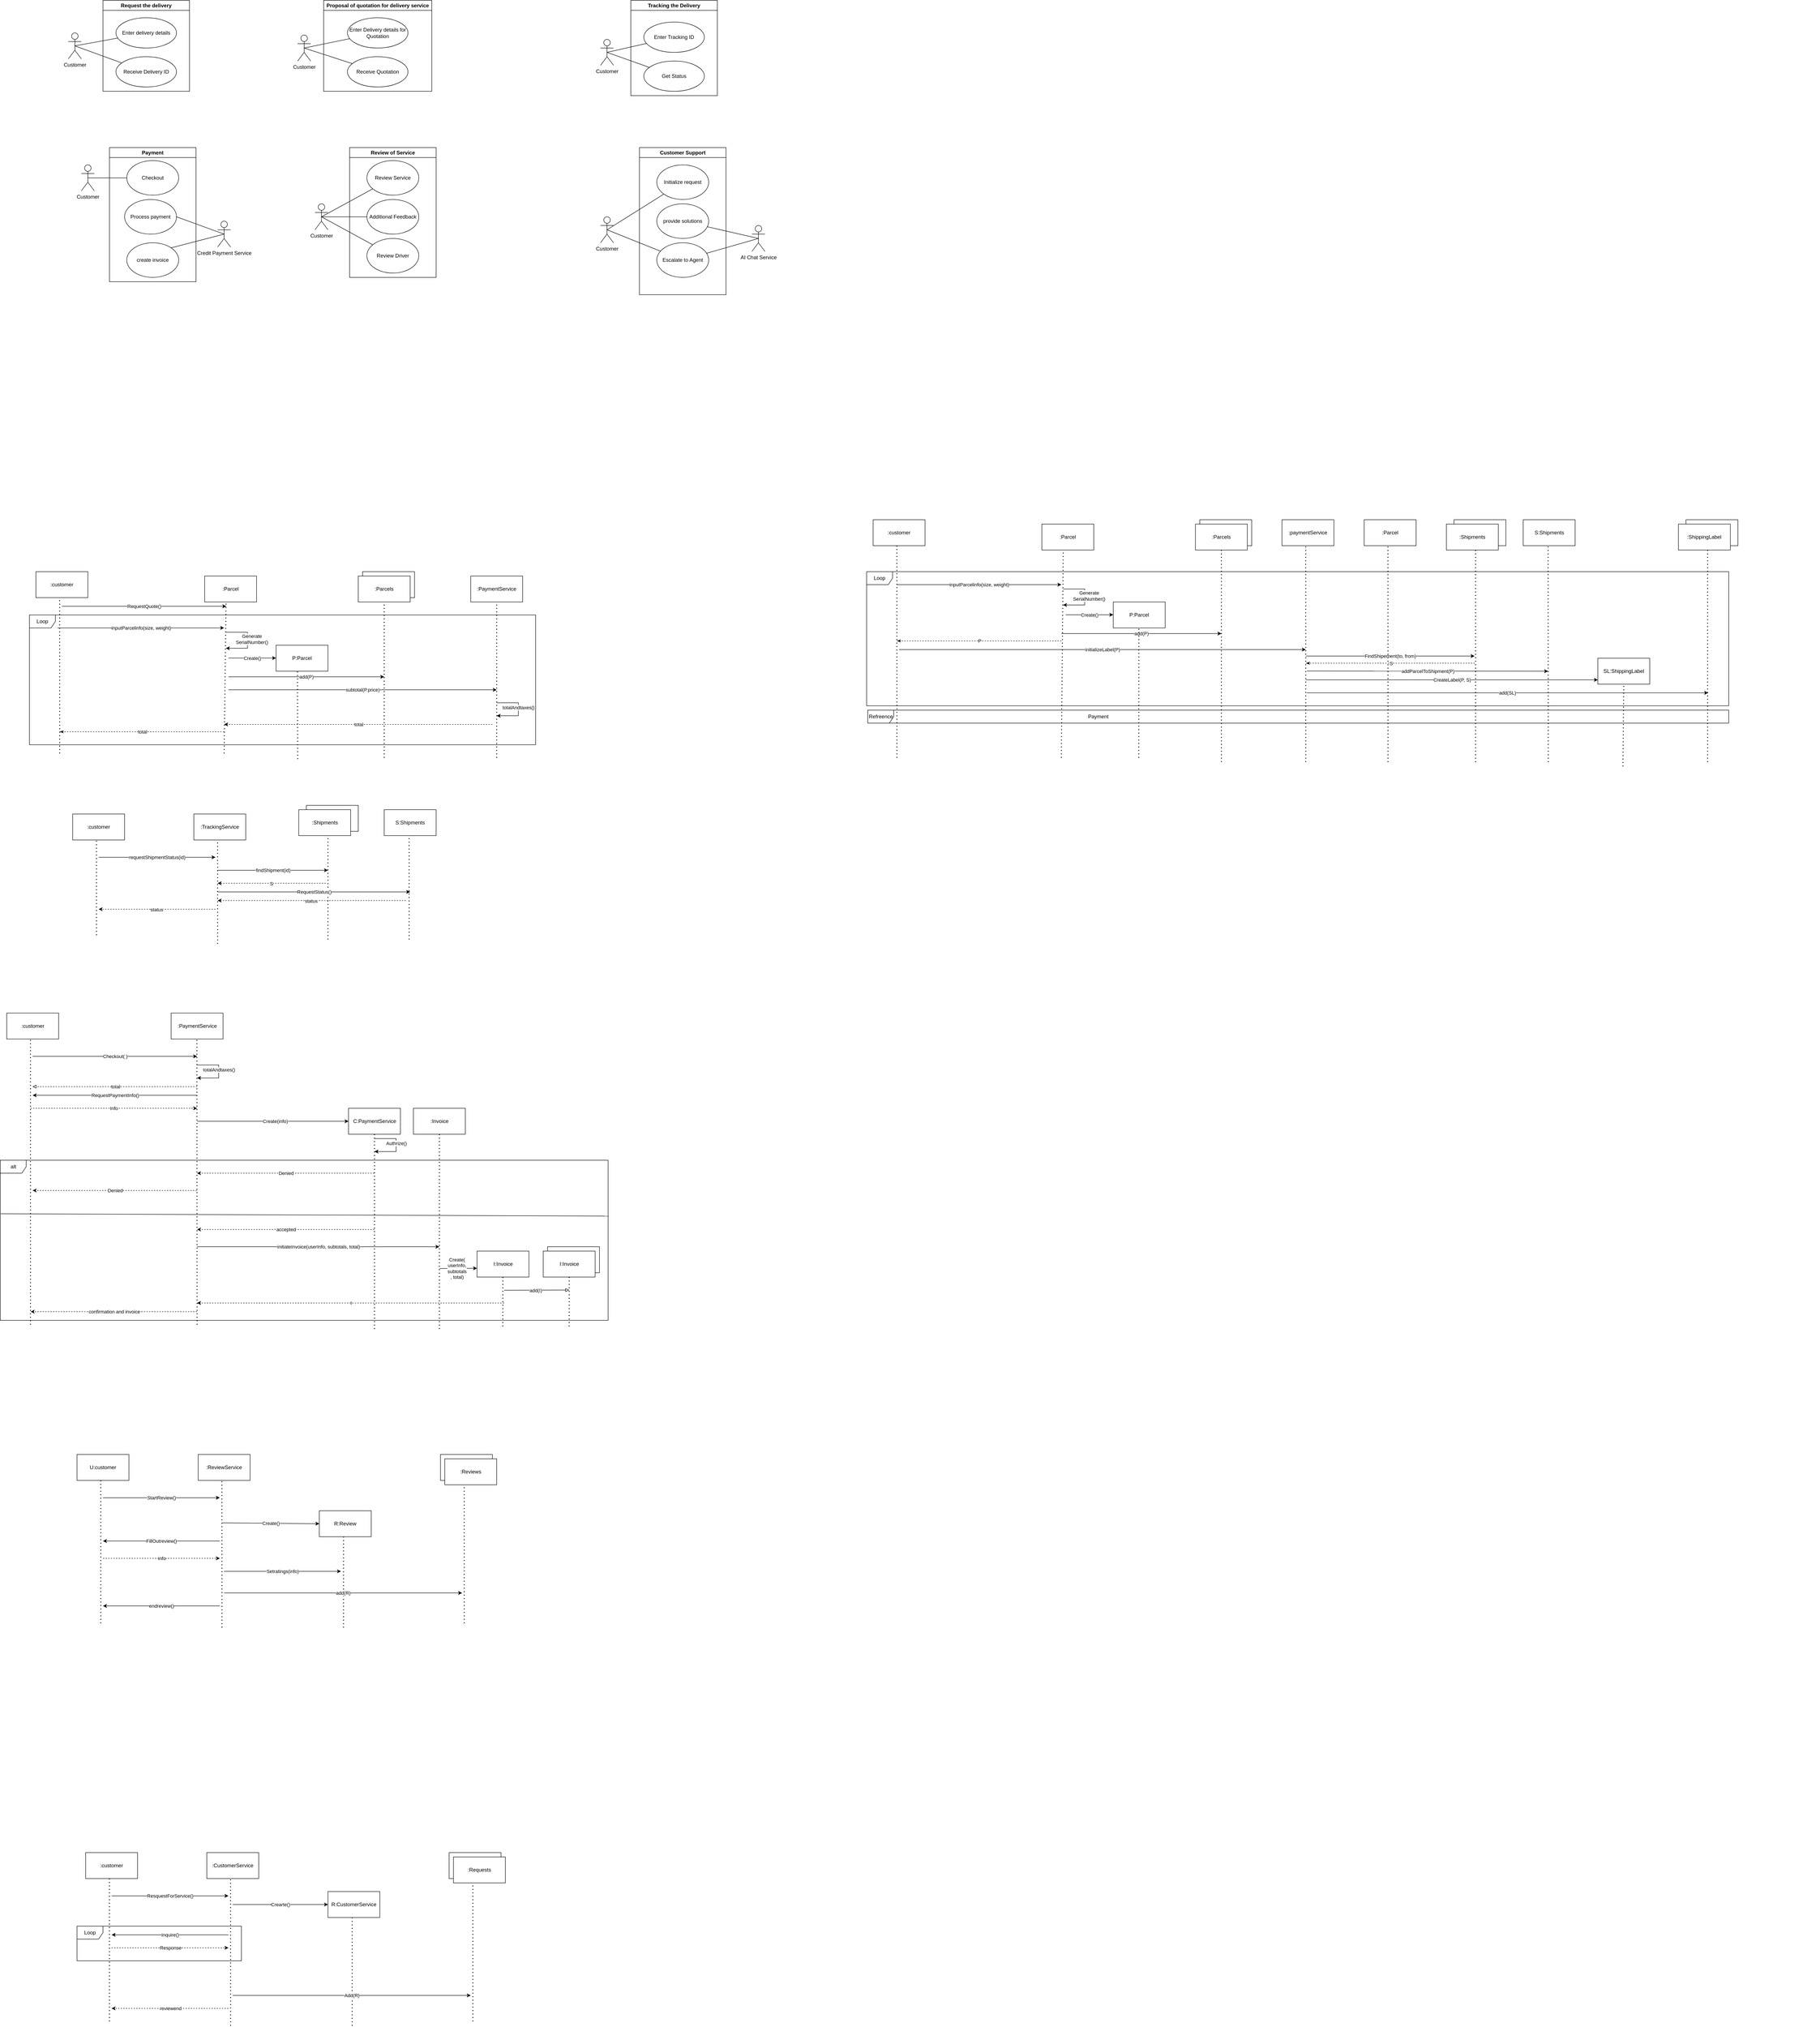 <mxfile version="24.8.0">
  <diagram name="Page-1" id="E9uBEYS8e_-sD6PRWr0S">
    <mxGraphModel dx="1675" dy="1189" grid="1" gridSize="10" guides="1" tooltips="1" connect="1" arrows="1" fold="1" page="0" pageScale="1" pageWidth="1400" pageHeight="1000" math="0" shadow="0">
      <root>
        <mxCell id="0" />
        <mxCell id="1" parent="0" />
        <mxCell id="RrWazH4yD2ocSMV3lxz0-13" value="Request the delivery" style="swimlane;whiteSpace=wrap;html=1;" parent="1" vertex="1">
          <mxGeometry x="240" y="120" width="200" height="210" as="geometry" />
        </mxCell>
        <mxCell id="RrWazH4yD2ocSMV3lxz0-6" value="Enter delivery details" style="ellipse;whiteSpace=wrap;html=1;" parent="RrWazH4yD2ocSMV3lxz0-13" vertex="1">
          <mxGeometry x="30" y="40" width="140" height="70" as="geometry" />
        </mxCell>
        <mxCell id="RrWazH4yD2ocSMV3lxz0-7" value="Receive Delivery ID" style="ellipse;whiteSpace=wrap;html=1;" parent="RrWazH4yD2ocSMV3lxz0-13" vertex="1">
          <mxGeometry x="30" y="130" width="140" height="70" as="geometry" />
        </mxCell>
        <mxCell id="tm-aANwUoJgB9_Mllnvm-1" style="rounded=0;orthogonalLoop=1;jettySize=auto;html=1;exitX=0.5;exitY=0.5;exitDx=0;exitDy=0;exitPerimeter=0;endArrow=none;endFill=0;" parent="1" source="RrWazH4yD2ocSMV3lxz0-14" target="RrWazH4yD2ocSMV3lxz0-6" edge="1">
          <mxGeometry relative="1" as="geometry" />
        </mxCell>
        <mxCell id="tm-aANwUoJgB9_Mllnvm-2" style="rounded=0;orthogonalLoop=1;jettySize=auto;html=1;exitX=0.5;exitY=0.5;exitDx=0;exitDy=0;exitPerimeter=0;endArrow=none;endFill=0;" parent="1" source="RrWazH4yD2ocSMV3lxz0-14" target="RrWazH4yD2ocSMV3lxz0-7" edge="1">
          <mxGeometry relative="1" as="geometry" />
        </mxCell>
        <mxCell id="RrWazH4yD2ocSMV3lxz0-14" value="Customer" style="shape=umlActor;verticalLabelPosition=bottom;verticalAlign=top;html=1;outlineConnect=0;" parent="1" vertex="1">
          <mxGeometry x="160" y="195" width="30" height="60" as="geometry" />
        </mxCell>
        <mxCell id="ajyNIhzUGbpYRZz88VfT-1" value="Proposal of quotation for delivery service" style="swimlane;whiteSpace=wrap;html=1;" parent="1" vertex="1">
          <mxGeometry x="750" y="120" width="250" height="210" as="geometry" />
        </mxCell>
        <mxCell id="ajyNIhzUGbpYRZz88VfT-2" value="Enter Delivery details for Quotation" style="ellipse;whiteSpace=wrap;html=1;" parent="ajyNIhzUGbpYRZz88VfT-1" vertex="1">
          <mxGeometry x="55" y="40" width="140" height="70" as="geometry" />
        </mxCell>
        <mxCell id="ajyNIhzUGbpYRZz88VfT-3" value="Receive Quotation" style="ellipse;whiteSpace=wrap;html=1;" parent="ajyNIhzUGbpYRZz88VfT-1" vertex="1">
          <mxGeometry x="55" y="130" width="140" height="70" as="geometry" />
        </mxCell>
        <mxCell id="tm-aANwUoJgB9_Mllnvm-3" style="edgeStyle=none;rounded=0;orthogonalLoop=1;jettySize=auto;html=1;exitX=0.5;exitY=0.5;exitDx=0;exitDy=0;exitPerimeter=0;endArrow=none;endFill=0;" parent="1" source="ajyNIhzUGbpYRZz88VfT-5" target="ajyNIhzUGbpYRZz88VfT-2" edge="1">
          <mxGeometry relative="1" as="geometry" />
        </mxCell>
        <mxCell id="tm-aANwUoJgB9_Mllnvm-4" style="edgeStyle=none;rounded=0;orthogonalLoop=1;jettySize=auto;html=1;exitX=0.5;exitY=0.5;exitDx=0;exitDy=0;exitPerimeter=0;endArrow=none;endFill=0;" parent="1" source="ajyNIhzUGbpYRZz88VfT-5" target="ajyNIhzUGbpYRZz88VfT-3" edge="1">
          <mxGeometry relative="1" as="geometry" />
        </mxCell>
        <mxCell id="ajyNIhzUGbpYRZz88VfT-5" value="Customer" style="shape=umlActor;verticalLabelPosition=bottom;verticalAlign=top;html=1;outlineConnect=0;" parent="1" vertex="1">
          <mxGeometry x="690" y="200" width="30" height="60" as="geometry" />
        </mxCell>
        <mxCell id="ajyNIhzUGbpYRZz88VfT-19" value="Tracking the Delivery" style="swimlane;whiteSpace=wrap;html=1;" parent="1" vertex="1">
          <mxGeometry x="1460" y="120" width="200" height="220" as="geometry" />
        </mxCell>
        <mxCell id="ajyNIhzUGbpYRZz88VfT-20" value="Enter Tracking ID" style="ellipse;whiteSpace=wrap;html=1;" parent="ajyNIhzUGbpYRZz88VfT-19" vertex="1">
          <mxGeometry x="30" y="50" width="140" height="70" as="geometry" />
        </mxCell>
        <mxCell id="ajyNIhzUGbpYRZz88VfT-21" value="Get Status" style="ellipse;whiteSpace=wrap;html=1;" parent="ajyNIhzUGbpYRZz88VfT-19" vertex="1">
          <mxGeometry x="30" y="140" width="140" height="70" as="geometry" />
        </mxCell>
        <mxCell id="tm-aANwUoJgB9_Mllnvm-5" style="edgeStyle=none;rounded=0;orthogonalLoop=1;jettySize=auto;html=1;exitX=0.5;exitY=0.5;exitDx=0;exitDy=0;exitPerimeter=0;endArrow=none;endFill=0;" parent="1" source="ajyNIhzUGbpYRZz88VfT-25" target="ajyNIhzUGbpYRZz88VfT-20" edge="1">
          <mxGeometry relative="1" as="geometry" />
        </mxCell>
        <mxCell id="tm-aANwUoJgB9_Mllnvm-6" style="edgeStyle=none;rounded=0;orthogonalLoop=1;jettySize=auto;html=1;exitX=0.5;exitY=0.5;exitDx=0;exitDy=0;exitPerimeter=0;endArrow=none;endFill=0;" parent="1" source="ajyNIhzUGbpYRZz88VfT-25" target="ajyNIhzUGbpYRZz88VfT-21" edge="1">
          <mxGeometry relative="1" as="geometry" />
        </mxCell>
        <mxCell id="ajyNIhzUGbpYRZz88VfT-25" value="Customer" style="shape=umlActor;verticalLabelPosition=bottom;verticalAlign=top;html=1;outlineConnect=0;" parent="1" vertex="1">
          <mxGeometry x="1390" y="210" width="30" height="60" as="geometry" />
        </mxCell>
        <mxCell id="fZCNqDVNTXnF4iTmZyPd-1" style="rounded=0;orthogonalLoop=1;jettySize=auto;html=1;exitX=0.5;exitY=0.5;exitDx=0;exitDy=0;exitPerimeter=0;endArrow=none;endFill=0;" parent="1" source="fZCNqDVNTXnF4iTmZyPd-4" target="fZCNqDVNTXnF4iTmZyPd-5" edge="1">
          <mxGeometry relative="1" as="geometry" />
        </mxCell>
        <mxCell id="fZCNqDVNTXnF4iTmZyPd-2" style="edgeStyle=none;rounded=0;orthogonalLoop=1;jettySize=auto;html=1;exitX=0.5;exitY=0.5;exitDx=0;exitDy=0;exitPerimeter=0;endArrow=none;endFill=0;entryX=1;entryY=0;entryDx=0;entryDy=0;" parent="1" source="fZCNqDVNTXnF4iTmZyPd-8" target="fZCNqDVNTXnF4iTmZyPd-6" edge="1">
          <mxGeometry relative="1" as="geometry" />
        </mxCell>
        <mxCell id="fZCNqDVNTXnF4iTmZyPd-3" style="edgeStyle=none;rounded=0;orthogonalLoop=1;jettySize=auto;html=1;exitX=0.5;exitY=0.5;exitDx=0;exitDy=0;exitPerimeter=0;endArrow=none;endFill=0;entryX=1;entryY=0.5;entryDx=0;entryDy=0;" parent="1" source="fZCNqDVNTXnF4iTmZyPd-8" target="fZCNqDVNTXnF4iTmZyPd-9" edge="1">
          <mxGeometry relative="1" as="geometry" />
        </mxCell>
        <mxCell id="fZCNqDVNTXnF4iTmZyPd-4" value="Customer" style="shape=umlActor;verticalLabelPosition=bottom;verticalAlign=top;html=1;" parent="1" vertex="1">
          <mxGeometry x="190" y="500" width="30" height="60" as="geometry" />
        </mxCell>
        <mxCell id="fZCNqDVNTXnF4iTmZyPd-6" value="create invoice" style="ellipse;whiteSpace=wrap;html=1;" parent="1" vertex="1">
          <mxGeometry x="295" y="680" width="120" height="80" as="geometry" />
        </mxCell>
        <mxCell id="fZCNqDVNTXnF4iTmZyPd-8" value="Credit Payment Service" style="shape=umlActor;verticalLabelPosition=bottom;verticalAlign=top;html=1;" parent="1" vertex="1">
          <mxGeometry x="505" y="630" width="30" height="60" as="geometry" />
        </mxCell>
        <mxCell id="fZCNqDVNTXnF4iTmZyPd-10" value="Payment" style="swimlane;whiteSpace=wrap;html=1;" parent="1" vertex="1">
          <mxGeometry x="255" y="460" width="200" height="310" as="geometry" />
        </mxCell>
        <mxCell id="fZCNqDVNTXnF4iTmZyPd-5" value="Checkout" style="ellipse;whiteSpace=wrap;html=1;" parent="fZCNqDVNTXnF4iTmZyPd-10" vertex="1">
          <mxGeometry x="40" y="30" width="120" height="80" as="geometry" />
        </mxCell>
        <mxCell id="fZCNqDVNTXnF4iTmZyPd-9" value="Process payment" style="ellipse;whiteSpace=wrap;html=1;" parent="fZCNqDVNTXnF4iTmZyPd-10" vertex="1">
          <mxGeometry x="35" y="120" width="120" height="80" as="geometry" />
        </mxCell>
        <mxCell id="fZCNqDVNTXnF4iTmZyPd-11" style="edgeStyle=none;rounded=0;orthogonalLoop=1;jettySize=auto;html=1;exitX=0.5;exitY=0.5;exitDx=0;exitDy=0;exitPerimeter=0;endArrow=none;endFill=0;" parent="1" source="fZCNqDVNTXnF4iTmZyPd-15" target="fZCNqDVNTXnF4iTmZyPd-16" edge="1">
          <mxGeometry relative="1" as="geometry" />
        </mxCell>
        <mxCell id="fZCNqDVNTXnF4iTmZyPd-12" style="edgeStyle=none;rounded=0;orthogonalLoop=1;jettySize=auto;html=1;exitX=0.5;exitY=0.5;exitDx=0;exitDy=0;exitPerimeter=0;endArrow=none;endFill=0;" parent="1" source="fZCNqDVNTXnF4iTmZyPd-15" target="fZCNqDVNTXnF4iTmZyPd-17" edge="1">
          <mxGeometry relative="1" as="geometry" />
        </mxCell>
        <mxCell id="fZCNqDVNTXnF4iTmZyPd-13" style="edgeStyle=none;rounded=0;orthogonalLoop=1;jettySize=auto;html=1;exitX=0.5;exitY=0.5;exitDx=0;exitDy=0;exitPerimeter=0;endArrow=none;endFill=0;" parent="1" source="fZCNqDVNTXnF4iTmZyPd-15" target="fZCNqDVNTXnF4iTmZyPd-18" edge="1">
          <mxGeometry relative="1" as="geometry" />
        </mxCell>
        <mxCell id="fZCNqDVNTXnF4iTmZyPd-15" value="Customer" style="shape=umlActor;verticalLabelPosition=bottom;verticalAlign=top;html=1;" parent="1" vertex="1">
          <mxGeometry x="730" y="590" width="30" height="60" as="geometry" />
        </mxCell>
        <mxCell id="fZCNqDVNTXnF4iTmZyPd-16" value="Review Service" style="ellipse;whiteSpace=wrap;html=1;" parent="1" vertex="1">
          <mxGeometry x="850" y="490" width="120" height="80" as="geometry" />
        </mxCell>
        <mxCell id="fZCNqDVNTXnF4iTmZyPd-17" value="Additional Feedback" style="ellipse;whiteSpace=wrap;html=1;" parent="1" vertex="1">
          <mxGeometry x="850" y="580" width="120" height="80" as="geometry" />
        </mxCell>
        <mxCell id="fZCNqDVNTXnF4iTmZyPd-18" value="Review Driver" style="ellipse;whiteSpace=wrap;html=1;" parent="1" vertex="1">
          <mxGeometry x="850" y="670" width="120" height="80" as="geometry" />
        </mxCell>
        <mxCell id="fZCNqDVNTXnF4iTmZyPd-20" value="Review of Service" style="swimlane;whiteSpace=wrap;html=1;" parent="1" vertex="1">
          <mxGeometry x="810" y="460" width="200" height="300" as="geometry" />
        </mxCell>
        <mxCell id="tm-aANwUoJgB9_Mllnvm-8" style="edgeStyle=none;rounded=0;orthogonalLoop=1;jettySize=auto;html=1;exitX=0.5;exitY=0.5;exitDx=0;exitDy=0;exitPerimeter=0;endArrow=none;endFill=0;" parent="1" source="fZCNqDVNTXnF4iTmZyPd-26" target="fZCNqDVNTXnF4iTmZyPd-27" edge="1">
          <mxGeometry relative="1" as="geometry" />
        </mxCell>
        <mxCell id="tm-aANwUoJgB9_Mllnvm-9" style="edgeStyle=none;rounded=0;orthogonalLoop=1;jettySize=auto;html=1;exitX=0.5;exitY=0.5;exitDx=0;exitDy=0;exitPerimeter=0;endArrow=none;endFill=0;" parent="1" source="fZCNqDVNTXnF4iTmZyPd-26" target="fZCNqDVNTXnF4iTmZyPd-29" edge="1">
          <mxGeometry relative="1" as="geometry" />
        </mxCell>
        <mxCell id="fZCNqDVNTXnF4iTmZyPd-26" value="Customer" style="shape=umlActor;verticalLabelPosition=bottom;verticalAlign=top;html=1;outlineConnect=0;" parent="1" vertex="1">
          <mxGeometry x="1390" y="620" width="30" height="60" as="geometry" />
        </mxCell>
        <mxCell id="fZCNqDVNTXnF4iTmZyPd-27" value="Initialize request" style="ellipse;whiteSpace=wrap;html=1;" parent="1" vertex="1">
          <mxGeometry x="1520" y="500" width="120" height="80" as="geometry" />
        </mxCell>
        <mxCell id="fZCNqDVNTXnF4iTmZyPd-28" value="provide solutions" style="ellipse;whiteSpace=wrap;html=1;" parent="1" vertex="1">
          <mxGeometry x="1520" y="590" width="120" height="80" as="geometry" />
        </mxCell>
        <mxCell id="fZCNqDVNTXnF4iTmZyPd-29" value="Escalate to Agent" style="ellipse;whiteSpace=wrap;html=1;" parent="1" vertex="1">
          <mxGeometry x="1520" y="680" width="120" height="80" as="geometry" />
        </mxCell>
        <mxCell id="fZCNqDVNTXnF4iTmZyPd-31" style="edgeStyle=none;rounded=0;orthogonalLoop=1;jettySize=auto;html=1;exitX=0.5;exitY=0.5;exitDx=0;exitDy=0;exitPerimeter=0;endArrow=none;endFill=0;" parent="1" source="fZCNqDVNTXnF4iTmZyPd-38" target="fZCNqDVNTXnF4iTmZyPd-28" edge="1">
          <mxGeometry relative="1" as="geometry" />
        </mxCell>
        <mxCell id="fZCNqDVNTXnF4iTmZyPd-32" style="edgeStyle=none;rounded=0;orthogonalLoop=1;jettySize=auto;html=1;exitX=0.5;exitY=0.5;exitDx=0;exitDy=0;exitPerimeter=0;endArrow=none;endFill=0;" parent="1" source="fZCNqDVNTXnF4iTmZyPd-38" target="fZCNqDVNTXnF4iTmZyPd-29" edge="1">
          <mxGeometry relative="1" as="geometry" />
        </mxCell>
        <mxCell id="fZCNqDVNTXnF4iTmZyPd-38" value="AI Chat Service" style="shape=umlActor;verticalLabelPosition=bottom;verticalAlign=top;html=1;outlineConnect=0;" parent="1" vertex="1">
          <mxGeometry x="1740" y="640" width="30" height="60" as="geometry" />
        </mxCell>
        <mxCell id="fZCNqDVNTXnF4iTmZyPd-39" value="Customer Support" style="swimlane;whiteSpace=wrap;html=1;" parent="1" vertex="1">
          <mxGeometry x="1480" y="460" width="200" height="340" as="geometry" />
        </mxCell>
        <mxCell id="O8JqFoltoii5ev2Zksoc-31" value="" style="endArrow=none;dashed=1;html=1;dashPattern=1 3;strokeWidth=2;rounded=0;" parent="1" edge="1">
          <mxGeometry width="50" height="50" relative="1" as="geometry">
            <mxPoint x="255" y="4790" as="sourcePoint" />
            <mxPoint x="254.9" y="4460" as="targetPoint" />
          </mxGeometry>
        </mxCell>
        <mxCell id="O8JqFoltoii5ev2Zksoc-32" value=":customer" style="rounded=0;whiteSpace=wrap;html=1;" parent="1" vertex="1">
          <mxGeometry x="200" y="4400" width="120" height="60" as="geometry" />
        </mxCell>
        <mxCell id="O8JqFoltoii5ev2Zksoc-33" value="" style="endArrow=none;dashed=1;html=1;dashPattern=1 3;strokeWidth=2;rounded=0;" parent="1" edge="1">
          <mxGeometry width="50" height="50" relative="1" as="geometry">
            <mxPoint x="535" y="4800" as="sourcePoint" />
            <mxPoint x="534.9" y="4460" as="targetPoint" />
          </mxGeometry>
        </mxCell>
        <mxCell id="O8JqFoltoii5ev2Zksoc-34" value=":CustomerService" style="rounded=0;whiteSpace=wrap;html=1;" parent="1" vertex="1">
          <mxGeometry x="480" y="4400" width="120" height="60" as="geometry" />
        </mxCell>
        <mxCell id="O8JqFoltoii5ev2Zksoc-35" value="" style="endArrow=none;dashed=1;html=1;dashPattern=1 3;strokeWidth=2;rounded=0;entryX=0.467;entryY=1.015;entryDx=0;entryDy=0;entryPerimeter=0;" parent="1" target="O8JqFoltoii5ev2Zksoc-36" edge="1">
          <mxGeometry width="50" height="50" relative="1" as="geometry">
            <mxPoint x="816" y="4800" as="sourcePoint" />
            <mxPoint x="814.9" y="4460" as="targetPoint" />
          </mxGeometry>
        </mxCell>
        <mxCell id="O8JqFoltoii5ev2Zksoc-36" value="R:CustomerService" style="rounded=0;whiteSpace=wrap;html=1;" parent="1" vertex="1">
          <mxGeometry x="760" y="4490" width="120" height="60" as="geometry" />
        </mxCell>
        <mxCell id="O8JqFoltoii5ev2Zksoc-37" value="" style="endArrow=none;dashed=1;html=1;dashPattern=1 3;strokeWidth=2;rounded=0;" parent="1" edge="1">
          <mxGeometry width="50" height="50" relative="1" as="geometry">
            <mxPoint x="1095" y="4790" as="sourcePoint" />
            <mxPoint x="1094.9" y="4460" as="targetPoint" />
          </mxGeometry>
        </mxCell>
        <mxCell id="O8JqFoltoii5ev2Zksoc-38" value=":Review" style="rounded=0;whiteSpace=wrap;html=1;" parent="1" vertex="1">
          <mxGeometry x="1040" y="4400" width="120" height="60" as="geometry" />
        </mxCell>
        <mxCell id="O8JqFoltoii5ev2Zksoc-39" value=":Requests" style="rounded=0;whiteSpace=wrap;html=1;" parent="1" vertex="1">
          <mxGeometry x="1050" y="4410" width="120" height="60" as="geometry" />
        </mxCell>
        <mxCell id="O8JqFoltoii5ev2Zksoc-40" value="" style="endArrow=classic;html=1;rounded=0;" parent="1" edge="1">
          <mxGeometry relative="1" as="geometry">
            <mxPoint x="260" y="4500" as="sourcePoint" />
            <mxPoint x="530" y="4500" as="targetPoint" />
          </mxGeometry>
        </mxCell>
        <mxCell id="O8JqFoltoii5ev2Zksoc-41" value="&lt;div&gt;ResquestForService()&lt;/div&gt;" style="edgeLabel;resizable=0;html=1;;align=center;verticalAlign=middle;" parent="O8JqFoltoii5ev2Zksoc-40" connectable="0" vertex="1">
          <mxGeometry relative="1" as="geometry">
            <mxPoint as="offset" />
          </mxGeometry>
        </mxCell>
        <mxCell id="O8JqFoltoii5ev2Zksoc-42" value="" style="endArrow=classic;html=1;rounded=0;" parent="1" edge="1">
          <mxGeometry relative="1" as="geometry">
            <mxPoint x="530" y="4590" as="sourcePoint" />
            <mxPoint x="260" y="4590" as="targetPoint" />
          </mxGeometry>
        </mxCell>
        <mxCell id="O8JqFoltoii5ev2Zksoc-43" value="inquire()" style="edgeLabel;resizable=0;html=1;;align=center;verticalAlign=middle;" parent="O8JqFoltoii5ev2Zksoc-42" connectable="0" vertex="1">
          <mxGeometry relative="1" as="geometry">
            <mxPoint as="offset" />
          </mxGeometry>
        </mxCell>
        <mxCell id="O8JqFoltoii5ev2Zksoc-44" value="" style="endArrow=classic;html=1;rounded=0;dashed=1;" parent="1" edge="1">
          <mxGeometry relative="1" as="geometry">
            <mxPoint x="260" y="4620" as="sourcePoint" />
            <mxPoint x="530" y="4620" as="targetPoint" />
          </mxGeometry>
        </mxCell>
        <mxCell id="O8JqFoltoii5ev2Zksoc-45" value="Response" style="edgeLabel;resizable=0;html=1;;align=center;verticalAlign=middle;" parent="O8JqFoltoii5ev2Zksoc-44" connectable="0" vertex="1">
          <mxGeometry relative="1" as="geometry">
            <mxPoint x="1" as="offset" />
          </mxGeometry>
        </mxCell>
        <mxCell id="O8JqFoltoii5ev2Zksoc-46" value="Loop" style="shape=umlFrame;whiteSpace=wrap;html=1;pointerEvents=0;" parent="1" vertex="1">
          <mxGeometry x="180" y="4570" width="380" height="80" as="geometry" />
        </mxCell>
        <mxCell id="O8JqFoltoii5ev2Zksoc-47" value="" style="endArrow=classic;html=1;rounded=0;" parent="1" edge="1">
          <mxGeometry relative="1" as="geometry">
            <mxPoint x="540" y="4520" as="sourcePoint" />
            <mxPoint x="760" y="4520" as="targetPoint" />
          </mxGeometry>
        </mxCell>
        <mxCell id="O8JqFoltoii5ev2Zksoc-48" value="Crearte()" style="edgeLabel;resizable=0;html=1;;align=center;verticalAlign=middle;" parent="O8JqFoltoii5ev2Zksoc-47" connectable="0" vertex="1">
          <mxGeometry relative="1" as="geometry">
            <mxPoint as="offset" />
          </mxGeometry>
        </mxCell>
        <mxCell id="O8JqFoltoii5ev2Zksoc-49" value="" style="endArrow=classic;html=1;rounded=0;" parent="1" edge="1">
          <mxGeometry relative="1" as="geometry">
            <mxPoint x="540" y="4730" as="sourcePoint" />
            <mxPoint x="1090" y="4730" as="targetPoint" />
          </mxGeometry>
        </mxCell>
        <mxCell id="O8JqFoltoii5ev2Zksoc-50" value="Add(R)" style="edgeLabel;resizable=0;html=1;;align=center;verticalAlign=middle;" parent="O8JqFoltoii5ev2Zksoc-49" connectable="0" vertex="1">
          <mxGeometry relative="1" as="geometry">
            <mxPoint as="offset" />
          </mxGeometry>
        </mxCell>
        <mxCell id="O8JqFoltoii5ev2Zksoc-51" value="" style="endArrow=classic;html=1;rounded=0;dashed=1;" parent="1" edge="1">
          <mxGeometry relative="1" as="geometry">
            <mxPoint x="530" y="4760" as="sourcePoint" />
            <mxPoint x="260" y="4760" as="targetPoint" />
          </mxGeometry>
        </mxCell>
        <mxCell id="O8JqFoltoii5ev2Zksoc-52" value="reviewend" style="edgeLabel;resizable=0;html=1;;align=center;verticalAlign=middle;" parent="O8JqFoltoii5ev2Zksoc-51" connectable="0" vertex="1">
          <mxGeometry relative="1" as="geometry">
            <mxPoint x="1" as="offset" />
          </mxGeometry>
        </mxCell>
        <mxCell id="8ZHjPrO8cjTIPRrQu_vb-33" value="" style="group" parent="1" vertex="1" connectable="0">
          <mxGeometry x="2227.5" y="1350" width="1980" height="510" as="geometry" />
        </mxCell>
        <mxCell id="fK1CTKjmTiG82jmx9u5U-32" value="" style="endArrow=classicThin;html=1;rounded=0;dashed=1;endFill=1;" edge="1" parent="8ZHjPrO8cjTIPRrQu_vb-33">
          <mxGeometry relative="1" as="geometry">
            <mxPoint x="227.5" y="250" as="sourcePoint" />
            <mxPoint x="-152.5" y="250" as="targetPoint" />
          </mxGeometry>
        </mxCell>
        <mxCell id="fK1CTKjmTiG82jmx9u5U-33" value="P" style="edgeLabel;resizable=0;html=1;;align=center;verticalAlign=middle;" connectable="0" vertex="1" parent="fK1CTKjmTiG82jmx9u5U-32">
          <mxGeometry relative="1" as="geometry">
            <mxPoint x="1" as="offset" />
          </mxGeometry>
        </mxCell>
        <mxCell id="fK1CTKjmTiG82jmx9u5U-16" value="Loop" style="shape=umlFrame;whiteSpace=wrap;html=1;pointerEvents=0;" vertex="1" parent="8ZHjPrO8cjTIPRrQu_vb-33">
          <mxGeometry x="-222.5" y="90" width="1992.5" height="310" as="geometry" />
        </mxCell>
        <mxCell id="fK1CTKjmTiG82jmx9u5U-18" value="P:Parcel" style="rounded=0;whiteSpace=wrap;html=1;" vertex="1" parent="8ZHjPrO8cjTIPRrQu_vb-33">
          <mxGeometry x="347.5" y="160" width="120" height="60" as="geometry" />
        </mxCell>
        <mxCell id="fK1CTKjmTiG82jmx9u5U-19" value="" style="endArrow=classic;html=1;rounded=0;entryX=0;entryY=0.25;entryDx=0;entryDy=0;" edge="1" parent="8ZHjPrO8cjTIPRrQu_vb-33">
          <mxGeometry relative="1" as="geometry">
            <mxPoint x="237.5" y="189.66" as="sourcePoint" />
            <mxPoint x="347.5" y="189.66" as="targetPoint" />
          </mxGeometry>
        </mxCell>
        <mxCell id="fK1CTKjmTiG82jmx9u5U-20" value="Create()" style="edgeLabel;resizable=0;html=1;;align=center;verticalAlign=middle;" connectable="0" vertex="1" parent="fK1CTKjmTiG82jmx9u5U-19">
          <mxGeometry relative="1" as="geometry">
            <mxPoint as="offset" />
          </mxGeometry>
        </mxCell>
        <mxCell id="fK1CTKjmTiG82jmx9u5U-21" value="" style="endArrow=classic;html=1;rounded=0;" edge="1" parent="8ZHjPrO8cjTIPRrQu_vb-33">
          <mxGeometry relative="1" as="geometry">
            <mxPoint x="227.5" y="233" as="sourcePoint" />
            <mxPoint x="597.5" y="233" as="targetPoint" />
          </mxGeometry>
        </mxCell>
        <mxCell id="fK1CTKjmTiG82jmx9u5U-22" value="add(P)" style="edgeLabel;resizable=0;html=1;;align=center;verticalAlign=middle;" connectable="0" vertex="1" parent="fK1CTKjmTiG82jmx9u5U-21">
          <mxGeometry relative="1" as="geometry">
            <mxPoint as="offset" />
          </mxGeometry>
        </mxCell>
        <mxCell id="fK1CTKjmTiG82jmx9u5U-27" value="" style="endArrow=classic;html=1;rounded=0;" edge="1" parent="8ZHjPrO8cjTIPRrQu_vb-33">
          <mxGeometry relative="1" as="geometry">
            <mxPoint x="-152.5" y="120" as="sourcePoint" />
            <mxPoint x="227.5" y="120" as="targetPoint" />
          </mxGeometry>
        </mxCell>
        <mxCell id="fK1CTKjmTiG82jmx9u5U-28" value="inputParcelinfo(size, weight)" style="edgeLabel;resizable=0;html=1;;align=center;verticalAlign=middle;" connectable="0" vertex="1" parent="fK1CTKjmTiG82jmx9u5U-27">
          <mxGeometry relative="1" as="geometry">
            <mxPoint as="offset" />
          </mxGeometry>
        </mxCell>
        <mxCell id="fK1CTKjmTiG82jmx9u5U-29" value="" style="endArrow=classic;html=1;rounded=0;" edge="1" parent="8ZHjPrO8cjTIPRrQu_vb-33">
          <mxGeometry width="50" height="50" relative="1" as="geometry">
            <mxPoint x="231.5" y="130" as="sourcePoint" />
            <mxPoint x="231.5" y="167" as="targetPoint" />
            <Array as="points">
              <mxPoint x="281.5" y="130" />
              <mxPoint x="281.5" y="167" />
            </Array>
          </mxGeometry>
        </mxCell>
        <mxCell id="fK1CTKjmTiG82jmx9u5U-30" value="&lt;div&gt;Generate&lt;/div&gt;&lt;div&gt;SerialNumber()&lt;/div&gt;" style="edgeLabel;html=1;align=center;verticalAlign=middle;resizable=0;points=[];" vertex="1" connectable="0" parent="fK1CTKjmTiG82jmx9u5U-29">
          <mxGeometry x="-0.068" relative="1" as="geometry">
            <mxPoint x="10" y="2" as="offset" />
          </mxGeometry>
        </mxCell>
        <mxCell id="fK1CTKjmTiG82jmx9u5U-37" value="" style="endArrow=classic;html=1;rounded=0;" edge="1" parent="8ZHjPrO8cjTIPRrQu_vb-33">
          <mxGeometry relative="1" as="geometry">
            <mxPoint x="-147.5" y="270" as="sourcePoint" />
            <mxPoint x="792.5" y="270" as="targetPoint" />
          </mxGeometry>
        </mxCell>
        <mxCell id="fK1CTKjmTiG82jmx9u5U-38" value="initializeLabel(P)" style="edgeLabel;resizable=0;html=1;;align=center;verticalAlign=middle;" connectable="0" vertex="1" parent="fK1CTKjmTiG82jmx9u5U-37">
          <mxGeometry relative="1" as="geometry">
            <mxPoint as="offset" />
          </mxGeometry>
        </mxCell>
        <mxCell id="fK1CTKjmTiG82jmx9u5U-47" value="" style="endArrow=none;dashed=1;html=1;dashPattern=1 3;strokeWidth=2;rounded=0;entryX=0.5;entryY=1;entryDx=0;entryDy=0;" edge="1" parent="8ZHjPrO8cjTIPRrQu_vb-33" target="fK1CTKjmTiG82jmx9u5U-48">
          <mxGeometry width="50" height="50" relative="1" as="geometry">
            <mxPoint x="1525.5" y="540" as="sourcePoint" />
            <mxPoint x="1522.5" y="290" as="targetPoint" />
          </mxGeometry>
        </mxCell>
        <mxCell id="fK1CTKjmTiG82jmx9u5U-48" value="SL:ShippingLabel" style="rounded=0;whiteSpace=wrap;html=1;" vertex="1" parent="8ZHjPrO8cjTIPRrQu_vb-33">
          <mxGeometry x="1467.5" y="290" width="120" height="60" as="geometry" />
        </mxCell>
        <mxCell id="fK1CTKjmTiG82jmx9u5U-35" value="Payment" style="text;html=1;align=center;verticalAlign=middle;resizable=0;points=[];autosize=1;strokeColor=none;fillColor=none;" vertex="1" parent="8ZHjPrO8cjTIPRrQu_vb-33">
          <mxGeometry x="277.5" y="410" width="70" height="30" as="geometry" />
        </mxCell>
        <mxCell id="fK1CTKjmTiG82jmx9u5U-34" value="Refreence" style="shape=umlFrame;whiteSpace=wrap;html=1;pointerEvents=0;" vertex="1" parent="8ZHjPrO8cjTIPRrQu_vb-33">
          <mxGeometry x="-220" y="410" width="1990" height="30" as="geometry" />
        </mxCell>
        <mxCell id="fK1CTKjmTiG82jmx9u5U-60" value="" style="endArrow=classic;html=1;rounded=0;" edge="1" parent="8ZHjPrO8cjTIPRrQu_vb-33">
          <mxGeometry relative="1" as="geometry">
            <mxPoint x="792.5" y="285" as="sourcePoint" />
            <mxPoint x="1182.5" y="285" as="targetPoint" />
          </mxGeometry>
        </mxCell>
        <mxCell id="fK1CTKjmTiG82jmx9u5U-61" value="FindShipement(to, from)" style="edgeLabel;resizable=0;html=1;;align=center;verticalAlign=middle;" connectable="0" vertex="1" parent="fK1CTKjmTiG82jmx9u5U-60">
          <mxGeometry relative="1" as="geometry">
            <mxPoint as="offset" />
          </mxGeometry>
        </mxCell>
        <mxCell id="fK1CTKjmTiG82jmx9u5U-62" value="" style="endArrow=classicThin;html=1;rounded=0;dashed=1;endFill=1;" edge="1" parent="8ZHjPrO8cjTIPRrQu_vb-33">
          <mxGeometry relative="1" as="geometry">
            <mxPoint x="1183" y="301.5" as="sourcePoint" />
            <mxPoint x="793" y="301.5" as="targetPoint" />
          </mxGeometry>
        </mxCell>
        <mxCell id="fK1CTKjmTiG82jmx9u5U-63" value="S" style="edgeLabel;resizable=0;html=1;;align=center;verticalAlign=middle;" connectable="0" vertex="1" parent="fK1CTKjmTiG82jmx9u5U-62">
          <mxGeometry relative="1" as="geometry">
            <mxPoint x="1" as="offset" />
          </mxGeometry>
        </mxCell>
        <mxCell id="fK1CTKjmTiG82jmx9u5U-56" value="" style="endArrow=classic;html=1;rounded=0;" edge="1" parent="8ZHjPrO8cjTIPRrQu_vb-33">
          <mxGeometry relative="1" as="geometry">
            <mxPoint x="792.5" y="340" as="sourcePoint" />
            <mxPoint x="1467.5" y="340" as="targetPoint" />
          </mxGeometry>
        </mxCell>
        <mxCell id="fK1CTKjmTiG82jmx9u5U-57" value="CreateLabel(P, S)" style="edgeLabel;resizable=0;html=1;;align=center;verticalAlign=middle;" connectable="0" vertex="1" parent="fK1CTKjmTiG82jmx9u5U-56">
          <mxGeometry relative="1" as="geometry">
            <mxPoint as="offset" />
          </mxGeometry>
        </mxCell>
        <mxCell id="fK1CTKjmTiG82jmx9u5U-71" value="" style="endArrow=classic;html=1;rounded=0;" edge="1" parent="8ZHjPrO8cjTIPRrQu_vb-33">
          <mxGeometry relative="1" as="geometry">
            <mxPoint x="795" y="319.58" as="sourcePoint" />
            <mxPoint x="1352.5" y="320" as="targetPoint" />
          </mxGeometry>
        </mxCell>
        <mxCell id="fK1CTKjmTiG82jmx9u5U-72" value="addParcelToShipment(P)" style="edgeLabel;resizable=0;html=1;;align=center;verticalAlign=middle;" connectable="0" vertex="1" parent="fK1CTKjmTiG82jmx9u5U-71">
          <mxGeometry relative="1" as="geometry">
            <mxPoint as="offset" />
          </mxGeometry>
        </mxCell>
        <mxCell id="8ZHjPrO8cjTIPRrQu_vb-34" value="" style="group" parent="1" vertex="1" connectable="0">
          <mxGeometry x="2.5" y="2460" width="1405" height="730" as="geometry" />
        </mxCell>
        <mxCell id="o7OOsQI0i-CVaTe_SLPI-57" value="alt" style="shape=umlFrame;whiteSpace=wrap;html=1;pointerEvents=0;" parent="8ZHjPrO8cjTIPRrQu_vb-34" vertex="1">
          <mxGeometry y="340" width="1405" height="370" as="geometry" />
        </mxCell>
        <mxCell id="o7OOsQI0i-CVaTe_SLPI-4" value="" style="endArrow=none;dashed=1;html=1;dashPattern=1 3;strokeWidth=2;rounded=0;" parent="8ZHjPrO8cjTIPRrQu_vb-34" edge="1">
          <mxGeometry width="50" height="50" relative="1" as="geometry">
            <mxPoint x="70" y="720" as="sourcePoint" />
            <mxPoint x="69.9" y="60" as="targetPoint" />
          </mxGeometry>
        </mxCell>
        <mxCell id="o7OOsQI0i-CVaTe_SLPI-9" value=":PaymentService" style="rounded=0;whiteSpace=wrap;html=1;" parent="8ZHjPrO8cjTIPRrQu_vb-34" vertex="1">
          <mxGeometry x="395" width="120" height="60" as="geometry" />
        </mxCell>
        <mxCell id="o7OOsQI0i-CVaTe_SLPI-10" value="" style="endArrow=none;dashed=1;html=1;dashPattern=1 3;strokeWidth=2;rounded=0;" parent="8ZHjPrO8cjTIPRrQu_vb-34" edge="1">
          <mxGeometry width="50" height="50" relative="1" as="geometry">
            <mxPoint x="455" y="720" as="sourcePoint" />
            <mxPoint x="454.57" y="60" as="targetPoint" />
          </mxGeometry>
        </mxCell>
        <mxCell id="o7OOsQI0i-CVaTe_SLPI-11" value="C:PaymentService" style="rounded=0;whiteSpace=wrap;html=1;" parent="8ZHjPrO8cjTIPRrQu_vb-34" vertex="1">
          <mxGeometry x="805" y="220" width="120" height="60" as="geometry" />
        </mxCell>
        <mxCell id="o7OOsQI0i-CVaTe_SLPI-12" value="" style="endArrow=none;dashed=1;html=1;dashPattern=1 3;strokeWidth=2;rounded=0;entryX=0.5;entryY=1;entryDx=0;entryDy=0;" parent="8ZHjPrO8cjTIPRrQu_vb-34" target="o7OOsQI0i-CVaTe_SLPI-11" edge="1">
          <mxGeometry width="50" height="50" relative="1" as="geometry">
            <mxPoint x="865" y="730" as="sourcePoint" />
            <mxPoint x="864.7" y="260" as="targetPoint" />
          </mxGeometry>
        </mxCell>
        <mxCell id="o7OOsQI0i-CVaTe_SLPI-13" value=":Invoice" style="rounded=0;whiteSpace=wrap;html=1;" parent="8ZHjPrO8cjTIPRrQu_vb-34" vertex="1">
          <mxGeometry x="955" y="220" width="120" height="60" as="geometry" />
        </mxCell>
        <mxCell id="o7OOsQI0i-CVaTe_SLPI-14" value="" style="endArrow=none;dashed=1;html=1;dashPattern=1 3;strokeWidth=2;rounded=0;entryX=0.5;entryY=1;entryDx=0;entryDy=0;" parent="8ZHjPrO8cjTIPRrQu_vb-34" target="o7OOsQI0i-CVaTe_SLPI-13" edge="1">
          <mxGeometry width="50" height="50" relative="1" as="geometry">
            <mxPoint x="1015" y="730" as="sourcePoint" />
            <mxPoint x="1015" y="290" as="targetPoint" />
          </mxGeometry>
        </mxCell>
        <mxCell id="o7OOsQI0i-CVaTe_SLPI-15" value="I:Invoice" style="rounded=0;whiteSpace=wrap;html=1;" parent="8ZHjPrO8cjTIPRrQu_vb-34" vertex="1">
          <mxGeometry x="1102" y="550" width="120" height="60" as="geometry" />
        </mxCell>
        <mxCell id="o7OOsQI0i-CVaTe_SLPI-16" value="" style="endArrow=none;dashed=1;html=1;dashPattern=1 3;strokeWidth=2;rounded=0;" parent="8ZHjPrO8cjTIPRrQu_vb-34" edge="1">
          <mxGeometry width="50" height="50" relative="1" as="geometry">
            <mxPoint x="1161.75" y="610" as="sourcePoint" />
            <mxPoint x="1161.66" y="730" as="targetPoint" />
          </mxGeometry>
        </mxCell>
        <mxCell id="o7OOsQI0i-CVaTe_SLPI-25" value="" style="endArrow=classic;html=1;rounded=0;" parent="8ZHjPrO8cjTIPRrQu_vb-34" edge="1">
          <mxGeometry relative="1" as="geometry">
            <mxPoint x="75" y="100" as="sourcePoint" />
            <mxPoint x="455" y="100" as="targetPoint" />
          </mxGeometry>
        </mxCell>
        <mxCell id="o7OOsQI0i-CVaTe_SLPI-26" value="Checkout( )" style="edgeLabel;resizable=0;html=1;;align=center;verticalAlign=middle;" parent="o7OOsQI0i-CVaTe_SLPI-25" connectable="0" vertex="1">
          <mxGeometry relative="1" as="geometry">
            <mxPoint as="offset" />
          </mxGeometry>
        </mxCell>
        <mxCell id="o7OOsQI0i-CVaTe_SLPI-30" value="" style="endArrow=classic;html=1;rounded=0;entryX=0;entryY=0.5;entryDx=0;entryDy=0;" parent="8ZHjPrO8cjTIPRrQu_vb-34" target="o7OOsQI0i-CVaTe_SLPI-11" edge="1">
          <mxGeometry relative="1" as="geometry">
            <mxPoint x="455" y="250" as="sourcePoint" />
            <mxPoint x="625" y="180" as="targetPoint" />
          </mxGeometry>
        </mxCell>
        <mxCell id="o7OOsQI0i-CVaTe_SLPI-31" value="Create(info)" style="edgeLabel;resizable=0;html=1;;align=center;verticalAlign=middle;" parent="o7OOsQI0i-CVaTe_SLPI-30" connectable="0" vertex="1">
          <mxGeometry relative="1" as="geometry">
            <mxPoint x="5" as="offset" />
          </mxGeometry>
        </mxCell>
        <mxCell id="o7OOsQI0i-CVaTe_SLPI-37" value="" style="endArrow=classic;html=1;rounded=0;" parent="8ZHjPrO8cjTIPRrQu_vb-34" edge="1">
          <mxGeometry relative="1" as="geometry">
            <mxPoint x="455" y="190" as="sourcePoint" />
            <mxPoint x="75" y="190" as="targetPoint" />
          </mxGeometry>
        </mxCell>
        <mxCell id="o7OOsQI0i-CVaTe_SLPI-38" value="RequestPaymentInfo()" style="edgeLabel;resizable=0;html=1;;align=center;verticalAlign=middle;" parent="o7OOsQI0i-CVaTe_SLPI-37" connectable="0" vertex="1">
          <mxGeometry relative="1" as="geometry" />
        </mxCell>
        <mxCell id="o7OOsQI0i-CVaTe_SLPI-48" value="" style="endArrow=classic;html=1;rounded=0;dashed=1;" parent="8ZHjPrO8cjTIPRrQu_vb-34" edge="1">
          <mxGeometry relative="1" as="geometry">
            <mxPoint x="70" y="220" as="sourcePoint" />
            <mxPoint x="455" y="220" as="targetPoint" />
          </mxGeometry>
        </mxCell>
        <mxCell id="o7OOsQI0i-CVaTe_SLPI-49" value="Info" style="edgeLabel;resizable=0;html=1;;align=center;verticalAlign=middle;" parent="o7OOsQI0i-CVaTe_SLPI-48" connectable="0" vertex="1">
          <mxGeometry relative="1" as="geometry">
            <mxPoint as="offset" />
          </mxGeometry>
        </mxCell>
        <mxCell id="o7OOsQI0i-CVaTe_SLPI-50" value="" style="endArrow=classic;html=1;rounded=0;" parent="8ZHjPrO8cjTIPRrQu_vb-34" edge="1">
          <mxGeometry width="50" height="50" relative="1" as="geometry">
            <mxPoint x="865" y="290" as="sourcePoint" />
            <mxPoint x="865" y="320" as="targetPoint" />
            <Array as="points">
              <mxPoint x="915" y="290" />
              <mxPoint x="915" y="320" />
            </Array>
          </mxGeometry>
        </mxCell>
        <mxCell id="o7OOsQI0i-CVaTe_SLPI-51" value="Authrize()" style="edgeLabel;html=1;align=center;verticalAlign=middle;resizable=0;points=[];" parent="o7OOsQI0i-CVaTe_SLPI-50" vertex="1" connectable="0">
          <mxGeometry x="-0.068" relative="1" as="geometry">
            <mxPoint as="offset" />
          </mxGeometry>
        </mxCell>
        <mxCell id="o7OOsQI0i-CVaTe_SLPI-58" value="" style="endArrow=none;html=1;rounded=0;exitX=0.001;exitY=0.46;exitDx=0;exitDy=0;exitPerimeter=0;entryX=1.001;entryY=0.349;entryDx=0;entryDy=0;entryPerimeter=0;" parent="8ZHjPrO8cjTIPRrQu_vb-34" target="o7OOsQI0i-CVaTe_SLPI-57" edge="1">
          <mxGeometry width="50" height="50" relative="1" as="geometry">
            <mxPoint x="1.245" y="463.8" as="sourcePoint" />
            <mxPoint x="1245" y="468.1" as="targetPoint" />
          </mxGeometry>
        </mxCell>
        <mxCell id="o7OOsQI0i-CVaTe_SLPI-68" value="" style="endArrow=classic;html=1;rounded=0;dashed=1;" parent="8ZHjPrO8cjTIPRrQu_vb-34" edge="1">
          <mxGeometry relative="1" as="geometry">
            <mxPoint x="864.57" y="370" as="sourcePoint" />
            <mxPoint x="455" y="370.01" as="targetPoint" />
          </mxGeometry>
        </mxCell>
        <mxCell id="o7OOsQI0i-CVaTe_SLPI-69" value="Denied" style="edgeLabel;resizable=0;html=1;;align=center;verticalAlign=middle;" parent="o7OOsQI0i-CVaTe_SLPI-68" connectable="0" vertex="1">
          <mxGeometry relative="1" as="geometry">
            <mxPoint x="1" as="offset" />
          </mxGeometry>
        </mxCell>
        <mxCell id="o7OOsQI0i-CVaTe_SLPI-73" value="" style="endArrow=classic;html=1;rounded=0;dashed=1;" parent="8ZHjPrO8cjTIPRrQu_vb-34" edge="1">
          <mxGeometry relative="1" as="geometry">
            <mxPoint x="454.57" y="410" as="sourcePoint" />
            <mxPoint x="75" y="410" as="targetPoint" />
          </mxGeometry>
        </mxCell>
        <mxCell id="o7OOsQI0i-CVaTe_SLPI-74" value="Denied" style="edgeLabel;resizable=0;html=1;;align=center;verticalAlign=middle;" parent="o7OOsQI0i-CVaTe_SLPI-73" connectable="0" vertex="1">
          <mxGeometry relative="1" as="geometry">
            <mxPoint x="1" as="offset" />
          </mxGeometry>
        </mxCell>
        <mxCell id="o7OOsQI0i-CVaTe_SLPI-77" value="" style="endArrow=classic;html=1;rounded=0;dashed=1;" parent="8ZHjPrO8cjTIPRrQu_vb-34" edge="1">
          <mxGeometry relative="1" as="geometry">
            <mxPoint x="864.57" y="500" as="sourcePoint" />
            <mxPoint x="455" y="500.01" as="targetPoint" />
          </mxGeometry>
        </mxCell>
        <mxCell id="o7OOsQI0i-CVaTe_SLPI-78" value="accepted" style="edgeLabel;resizable=0;html=1;;align=center;verticalAlign=middle;" parent="o7OOsQI0i-CVaTe_SLPI-77" connectable="0" vertex="1">
          <mxGeometry relative="1" as="geometry">
            <mxPoint x="1" as="offset" />
          </mxGeometry>
        </mxCell>
        <mxCell id="o7OOsQI0i-CVaTe_SLPI-80" value="" style="endArrow=classic;html=1;rounded=0;" parent="8ZHjPrO8cjTIPRrQu_vb-34" edge="1">
          <mxGeometry relative="1" as="geometry">
            <mxPoint x="455" y="540" as="sourcePoint" />
            <mxPoint x="1015" y="540" as="targetPoint" />
          </mxGeometry>
        </mxCell>
        <mxCell id="o7OOsQI0i-CVaTe_SLPI-81" value="initiateInvoice(userInfo, subtotals, total)" style="edgeLabel;resizable=0;html=1;;align=center;verticalAlign=middle;" parent="o7OOsQI0i-CVaTe_SLPI-80" connectable="0" vertex="1">
          <mxGeometry relative="1" as="geometry">
            <mxPoint as="offset" />
          </mxGeometry>
        </mxCell>
        <mxCell id="o7OOsQI0i-CVaTe_SLPI-82" value="" style="endArrow=classic;html=1;rounded=0;" parent="8ZHjPrO8cjTIPRrQu_vb-34" edge="1">
          <mxGeometry width="50" height="50" relative="1" as="geometry">
            <mxPoint x="455" y="120" as="sourcePoint" />
            <mxPoint x="455" y="150" as="targetPoint" />
            <Array as="points">
              <mxPoint x="505" y="120" />
              <mxPoint x="505" y="150" />
            </Array>
          </mxGeometry>
        </mxCell>
        <mxCell id="o7OOsQI0i-CVaTe_SLPI-83" value="totalAndtaxes()" style="edgeLabel;html=1;align=center;verticalAlign=middle;resizable=0;points=[];" parent="o7OOsQI0i-CVaTe_SLPI-82" vertex="1" connectable="0">
          <mxGeometry x="-0.068" relative="1" as="geometry">
            <mxPoint as="offset" />
          </mxGeometry>
        </mxCell>
        <mxCell id="o7OOsQI0i-CVaTe_SLPI-84" value="" style="endArrow=classic;html=1;rounded=0;entryX=-0.025;entryY=0.65;entryDx=0;entryDy=0;entryPerimeter=0;" parent="8ZHjPrO8cjTIPRrQu_vb-34" edge="1">
          <mxGeometry relative="1" as="geometry">
            <mxPoint x="1015" y="590.25" as="sourcePoint" />
            <mxPoint x="1102" y="589.75" as="targetPoint" />
          </mxGeometry>
        </mxCell>
        <mxCell id="o7OOsQI0i-CVaTe_SLPI-85" value="&lt;div&gt;Create(&lt;br&gt;&lt;/div&gt;&lt;div&gt;userInfo,&lt;/div&gt;&lt;div&gt;subtotals&lt;/div&gt;&lt;div&gt;, total)&lt;/div&gt;" style="edgeLabel;resizable=0;html=1;;align=center;verticalAlign=middle;" parent="o7OOsQI0i-CVaTe_SLPI-84" connectable="0" vertex="1">
          <mxGeometry relative="1" as="geometry">
            <mxPoint x="-3" as="offset" />
          </mxGeometry>
        </mxCell>
        <mxCell id="o7OOsQI0i-CVaTe_SLPI-86" value="" style="endArrow=classic;html=1;rounded=0;dashed=1;" parent="8ZHjPrO8cjTIPRrQu_vb-34" edge="1">
          <mxGeometry relative="1" as="geometry">
            <mxPoint x="1164.57" y="670" as="sourcePoint" />
            <mxPoint x="455" y="670" as="targetPoint" />
          </mxGeometry>
        </mxCell>
        <mxCell id="o7OOsQI0i-CVaTe_SLPI-87" value="I" style="edgeLabel;resizable=0;html=1;;align=center;verticalAlign=middle;" parent="o7OOsQI0i-CVaTe_SLPI-86" connectable="0" vertex="1">
          <mxGeometry relative="1" as="geometry">
            <mxPoint x="1" as="offset" />
          </mxGeometry>
        </mxCell>
        <mxCell id="o7OOsQI0i-CVaTe_SLPI-88" value="I:Invoice" style="rounded=0;whiteSpace=wrap;html=1;" parent="8ZHjPrO8cjTIPRrQu_vb-34" vertex="1">
          <mxGeometry x="1265" y="540" width="120" height="60" as="geometry" />
        </mxCell>
        <mxCell id="o7OOsQI0i-CVaTe_SLPI-89" value="I:Invoice" style="rounded=0;whiteSpace=wrap;html=1;" parent="8ZHjPrO8cjTIPRrQu_vb-34" vertex="1">
          <mxGeometry x="1255" y="550" width="120" height="60" as="geometry" />
        </mxCell>
        <mxCell id="o7OOsQI0i-CVaTe_SLPI-90" value="" style="endArrow=none;dashed=1;html=1;dashPattern=1 3;strokeWidth=2;rounded=0;" parent="8ZHjPrO8cjTIPRrQu_vb-34" edge="1">
          <mxGeometry width="50" height="50" relative="1" as="geometry">
            <mxPoint x="1315.09" y="610" as="sourcePoint" />
            <mxPoint x="1315" y="730" as="targetPoint" />
          </mxGeometry>
        </mxCell>
        <mxCell id="o7OOsQI0i-CVaTe_SLPI-91" value="" style="endArrow=block;html=1;rounded=0;endFill=0;" parent="8ZHjPrO8cjTIPRrQu_vb-34" edge="1">
          <mxGeometry relative="1" as="geometry">
            <mxPoint x="1165" y="640.5" as="sourcePoint" />
            <mxPoint x="1315" y="640" as="targetPoint" />
          </mxGeometry>
        </mxCell>
        <mxCell id="o7OOsQI0i-CVaTe_SLPI-92" value="add(I)" style="edgeLabel;resizable=0;html=1;;align=center;verticalAlign=middle;" parent="o7OOsQI0i-CVaTe_SLPI-91" connectable="0" vertex="1">
          <mxGeometry relative="1" as="geometry">
            <mxPoint x="-3" as="offset" />
          </mxGeometry>
        </mxCell>
        <mxCell id="o7OOsQI0i-CVaTe_SLPI-94" value="" style="endArrow=classic;html=1;rounded=0;dashed=1;" parent="8ZHjPrO8cjTIPRrQu_vb-34" edge="1">
          <mxGeometry relative="1" as="geometry">
            <mxPoint x="455" y="690" as="sourcePoint" />
            <mxPoint x="70.43" y="690" as="targetPoint" />
          </mxGeometry>
        </mxCell>
        <mxCell id="o7OOsQI0i-CVaTe_SLPI-95" value="confirmation and invoice" style="edgeLabel;resizable=0;html=1;;align=center;verticalAlign=middle;" parent="o7OOsQI0i-CVaTe_SLPI-94" connectable="0" vertex="1">
          <mxGeometry relative="1" as="geometry">
            <mxPoint x="1" as="offset" />
          </mxGeometry>
        </mxCell>
        <mxCell id="o7OOsQI0i-CVaTe_SLPI-96" value="" style="endArrow=block;html=1;rounded=0;dashed=1;endFill=0;" parent="8ZHjPrO8cjTIPRrQu_vb-34" edge="1">
          <mxGeometry relative="1" as="geometry">
            <mxPoint x="455" y="170" as="sourcePoint" />
            <mxPoint x="75" y="170" as="targetPoint" />
          </mxGeometry>
        </mxCell>
        <mxCell id="o7OOsQI0i-CVaTe_SLPI-97" value="&lt;div&gt;total&lt;/div&gt;" style="edgeLabel;resizable=0;html=1;;align=center;verticalAlign=middle;" parent="o7OOsQI0i-CVaTe_SLPI-96" connectable="0" vertex="1">
          <mxGeometry relative="1" as="geometry">
            <mxPoint x="1" as="offset" />
          </mxGeometry>
        </mxCell>
        <mxCell id="o7OOsQI0i-CVaTe_SLPI-98" value=":customer" style="rounded=0;whiteSpace=wrap;html=1;" parent="8ZHjPrO8cjTIPRrQu_vb-34" vertex="1">
          <mxGeometry x="15" width="120" height="60" as="geometry" />
        </mxCell>
        <mxCell id="8ZHjPrO8cjTIPRrQu_vb-35" value="" style="group" parent="1" vertex="1" connectable="0">
          <mxGeometry x="70" y="1440" width="1170" height="433" as="geometry" />
        </mxCell>
        <mxCell id="O-hAwbOFxL-ZBw6xpWfr-46" value="" style="endArrow=none;dashed=1;html=1;dashPattern=1 3;strokeWidth=2;rounded=0;" parent="8ZHjPrO8cjTIPRrQu_vb-35" edge="1">
          <mxGeometry width="50" height="50" relative="1" as="geometry">
            <mxPoint x="70" y="420" as="sourcePoint" />
            <mxPoint x="69.9" y="60" as="targetPoint" />
          </mxGeometry>
        </mxCell>
        <mxCell id="O-hAwbOFxL-ZBw6xpWfr-48" value="" style="endArrow=none;dashed=1;html=1;dashPattern=1 3;strokeWidth=2;rounded=0;" parent="8ZHjPrO8cjTIPRrQu_vb-35" edge="1">
          <mxGeometry width="50" height="50" relative="1" as="geometry">
            <mxPoint x="450" y="420" as="sourcePoint" />
            <mxPoint x="454.57" y="60" as="targetPoint" />
          </mxGeometry>
        </mxCell>
        <mxCell id="O-hAwbOFxL-ZBw6xpWfr-55" value="" style="endArrow=classic;html=1;rounded=0;" parent="8ZHjPrO8cjTIPRrQu_vb-35" edge="1">
          <mxGeometry relative="1" as="geometry">
            <mxPoint x="75" y="80" as="sourcePoint" />
            <mxPoint x="455" y="80" as="targetPoint" />
          </mxGeometry>
        </mxCell>
        <mxCell id="O-hAwbOFxL-ZBw6xpWfr-56" value="RequestQuote()" style="edgeLabel;resizable=0;html=1;;align=center;verticalAlign=middle;" parent="O-hAwbOFxL-ZBw6xpWfr-55" connectable="0" vertex="1">
          <mxGeometry relative="1" as="geometry">
            <mxPoint as="offset" />
          </mxGeometry>
        </mxCell>
        <mxCell id="O-hAwbOFxL-ZBw6xpWfr-74" value="" style="endArrow=classic;html=1;rounded=0;" parent="8ZHjPrO8cjTIPRrQu_vb-35" edge="1">
          <mxGeometry width="50" height="50" relative="1" as="geometry">
            <mxPoint x="1080" y="303" as="sourcePoint" />
            <mxPoint x="1080" y="333" as="targetPoint" />
            <Array as="points">
              <mxPoint x="1130" y="303" />
              <mxPoint x="1130" y="333" />
            </Array>
          </mxGeometry>
        </mxCell>
        <mxCell id="O-hAwbOFxL-ZBw6xpWfr-75" value="totalAndtaxes()" style="edgeLabel;html=1;align=center;verticalAlign=middle;resizable=0;points=[];" parent="O-hAwbOFxL-ZBw6xpWfr-74" vertex="1" connectable="0">
          <mxGeometry x="-0.068" relative="1" as="geometry">
            <mxPoint as="offset" />
          </mxGeometry>
        </mxCell>
        <mxCell id="O-hAwbOFxL-ZBw6xpWfr-87" value="" style="endArrow=classic;html=1;rounded=0;dashed=1;endFill=1;" parent="8ZHjPrO8cjTIPRrQu_vb-35" edge="1">
          <mxGeometry relative="1" as="geometry">
            <mxPoint x="1070" y="353" as="sourcePoint" />
            <mxPoint x="450" y="353" as="targetPoint" />
          </mxGeometry>
        </mxCell>
        <mxCell id="O-hAwbOFxL-ZBw6xpWfr-88" value="&lt;div&gt;total&lt;/div&gt;" style="edgeLabel;resizable=0;html=1;;align=center;verticalAlign=middle;" parent="O-hAwbOFxL-ZBw6xpWfr-87" connectable="0" vertex="1">
          <mxGeometry relative="1" as="geometry">
            <mxPoint x="1" as="offset" />
          </mxGeometry>
        </mxCell>
        <mxCell id="O-hAwbOFxL-ZBw6xpWfr-89" value=":customer" style="rounded=0;whiteSpace=wrap;html=1;" parent="8ZHjPrO8cjTIPRrQu_vb-35" vertex="1">
          <mxGeometry x="15" width="120" height="60" as="geometry" />
        </mxCell>
        <mxCell id="DJ-AU40C6UAX6Wgfw4Oi-28" value=":Parcel" style="rounded=0;whiteSpace=wrap;html=1;" parent="8ZHjPrO8cjTIPRrQu_vb-35" vertex="1">
          <mxGeometry x="405" y="10" width="120" height="60" as="geometry" />
        </mxCell>
        <mxCell id="DJ-AU40C6UAX6Wgfw4Oi-30" value=":PaymentService" style="rounded=0;whiteSpace=wrap;html=1;" parent="8ZHjPrO8cjTIPRrQu_vb-35" vertex="1">
          <mxGeometry x="1020" y="10" width="120" height="60" as="geometry" />
        </mxCell>
        <mxCell id="DJ-AU40C6UAX6Wgfw4Oi-31" value="" style="endArrow=none;dashed=1;html=1;dashPattern=1 3;strokeWidth=2;rounded=0;entryX=0.5;entryY=1;entryDx=0;entryDy=0;" parent="8ZHjPrO8cjTIPRrQu_vb-35" target="DJ-AU40C6UAX6Wgfw4Oi-30" edge="1">
          <mxGeometry width="50" height="50" relative="1" as="geometry">
            <mxPoint x="1080" y="430" as="sourcePoint" />
            <mxPoint x="1079.57" y="110" as="targetPoint" />
          </mxGeometry>
        </mxCell>
        <mxCell id="DJ-AU40C6UAX6Wgfw4Oi-33" value="" style="endArrow=none;dashed=1;html=1;dashPattern=1 3;strokeWidth=2;rounded=0;" parent="8ZHjPrO8cjTIPRrQu_vb-35" source="DJ-AU40C6UAX6Wgfw4Oi-34" edge="1">
          <mxGeometry width="50" height="50" relative="1" as="geometry">
            <mxPoint x="890" y="270" as="sourcePoint" />
            <mxPoint x="889.57" y="60" as="targetPoint" />
          </mxGeometry>
        </mxCell>
        <mxCell id="DJ-AU40C6UAX6Wgfw4Oi-35" value="" style="endArrow=none;dashed=1;html=1;dashPattern=1 3;strokeWidth=2;rounded=0;entryX=0.5;entryY=1;entryDx=0;entryDy=0;" parent="8ZHjPrO8cjTIPRrQu_vb-35" target="DJ-AU40C6UAX6Wgfw4Oi-34" edge="1">
          <mxGeometry width="50" height="50" relative="1" as="geometry">
            <mxPoint x="820" y="430" as="sourcePoint" />
            <mxPoint x="820" y="110" as="targetPoint" />
          </mxGeometry>
        </mxCell>
        <mxCell id="DJ-AU40C6UAX6Wgfw4Oi-36" value="" style="group" parent="8ZHjPrO8cjTIPRrQu_vb-35" vertex="1" connectable="0">
          <mxGeometry x="760" width="130" height="70" as="geometry" />
        </mxCell>
        <mxCell id="DJ-AU40C6UAX6Wgfw4Oi-32" value="" style="rounded=0;whiteSpace=wrap;html=1;" parent="DJ-AU40C6UAX6Wgfw4Oi-36" vertex="1">
          <mxGeometry x="10" width="120" height="60" as="geometry" />
        </mxCell>
        <mxCell id="DJ-AU40C6UAX6Wgfw4Oi-34" value=":Parcels" style="rounded=0;whiteSpace=wrap;html=1;" parent="DJ-AU40C6UAX6Wgfw4Oi-36" vertex="1">
          <mxGeometry y="10" width="120" height="60" as="geometry" />
        </mxCell>
        <mxCell id="DJ-AU40C6UAX6Wgfw4Oi-37" value="Loop" style="shape=umlFrame;whiteSpace=wrap;html=1;pointerEvents=0;" parent="8ZHjPrO8cjTIPRrQu_vb-35" vertex="1">
          <mxGeometry y="100" width="1170" height="300" as="geometry" />
        </mxCell>
        <mxCell id="DJ-AU40C6UAX6Wgfw4Oi-38" value="" style="endArrow=none;dashed=1;html=1;dashPattern=1 3;strokeWidth=2;rounded=0;" parent="8ZHjPrO8cjTIPRrQu_vb-35" edge="1">
          <mxGeometry width="50" height="50" relative="1" as="geometry">
            <mxPoint x="620" y="433" as="sourcePoint" />
            <mxPoint x="619.57" y="203" as="targetPoint" />
          </mxGeometry>
        </mxCell>
        <mxCell id="DJ-AU40C6UAX6Wgfw4Oi-39" value="P:Parcel" style="rounded=0;whiteSpace=wrap;html=1;" parent="8ZHjPrO8cjTIPRrQu_vb-35" vertex="1">
          <mxGeometry x="570" y="170" width="120" height="60" as="geometry" />
        </mxCell>
        <mxCell id="DJ-AU40C6UAX6Wgfw4Oi-40" value="" style="endArrow=classic;html=1;rounded=0;entryX=0;entryY=0.25;entryDx=0;entryDy=0;" parent="8ZHjPrO8cjTIPRrQu_vb-35" edge="1">
          <mxGeometry relative="1" as="geometry">
            <mxPoint x="460" y="199.66" as="sourcePoint" />
            <mxPoint x="570" y="199.66" as="targetPoint" />
          </mxGeometry>
        </mxCell>
        <mxCell id="DJ-AU40C6UAX6Wgfw4Oi-41" value="Create()" style="edgeLabel;resizable=0;html=1;;align=center;verticalAlign=middle;" parent="DJ-AU40C6UAX6Wgfw4Oi-40" connectable="0" vertex="1">
          <mxGeometry relative="1" as="geometry">
            <mxPoint as="offset" />
          </mxGeometry>
        </mxCell>
        <mxCell id="DJ-AU40C6UAX6Wgfw4Oi-44" value="" style="endArrow=classic;html=1;rounded=0;" parent="8ZHjPrO8cjTIPRrQu_vb-35" edge="1">
          <mxGeometry relative="1" as="geometry">
            <mxPoint x="460" y="243" as="sourcePoint" />
            <mxPoint x="820" y="243" as="targetPoint" />
          </mxGeometry>
        </mxCell>
        <mxCell id="DJ-AU40C6UAX6Wgfw4Oi-45" value="add(P)" style="edgeLabel;resizable=0;html=1;;align=center;verticalAlign=middle;" parent="DJ-AU40C6UAX6Wgfw4Oi-44" connectable="0" vertex="1">
          <mxGeometry relative="1" as="geometry">
            <mxPoint as="offset" />
          </mxGeometry>
        </mxCell>
        <mxCell id="O8JqFoltoii5ev2Zksoc-2" value="" style="endArrow=classic;html=1;rounded=0;" parent="8ZHjPrO8cjTIPRrQu_vb-35" edge="1">
          <mxGeometry relative="1" as="geometry">
            <mxPoint x="460" y="273" as="sourcePoint" />
            <mxPoint x="1080" y="273" as="targetPoint" />
          </mxGeometry>
        </mxCell>
        <mxCell id="O8JqFoltoii5ev2Zksoc-3" value="subtotal(P.price)" style="edgeLabel;resizable=0;html=1;;align=center;verticalAlign=middle;" parent="O8JqFoltoii5ev2Zksoc-2" connectable="0" vertex="1">
          <mxGeometry relative="1" as="geometry">
            <mxPoint as="offset" />
          </mxGeometry>
        </mxCell>
        <mxCell id="O8JqFoltoii5ev2Zksoc-4" value="" style="endArrow=classicThin;html=1;rounded=0;dashed=1;endFill=1;" parent="8ZHjPrO8cjTIPRrQu_vb-35" edge="1">
          <mxGeometry relative="1" as="geometry">
            <mxPoint x="450" y="370" as="sourcePoint" />
            <mxPoint x="70" y="370" as="targetPoint" />
          </mxGeometry>
        </mxCell>
        <mxCell id="O8JqFoltoii5ev2Zksoc-5" value="&lt;div&gt;total&lt;/div&gt;" style="edgeLabel;resizable=0;html=1;;align=center;verticalAlign=middle;" parent="O8JqFoltoii5ev2Zksoc-4" connectable="0" vertex="1">
          <mxGeometry relative="1" as="geometry">
            <mxPoint x="1" as="offset" />
          </mxGeometry>
        </mxCell>
        <mxCell id="O8JqFoltoii5ev2Zksoc-6" value="" style="endArrow=classic;html=1;rounded=0;" parent="8ZHjPrO8cjTIPRrQu_vb-35" edge="1">
          <mxGeometry relative="1" as="geometry">
            <mxPoint x="65" y="130" as="sourcePoint" />
            <mxPoint x="450" y="130" as="targetPoint" />
          </mxGeometry>
        </mxCell>
        <mxCell id="O8JqFoltoii5ev2Zksoc-7" value="inputParcelinfo(size, weight)" style="edgeLabel;resizable=0;html=1;;align=center;verticalAlign=middle;" parent="O8JqFoltoii5ev2Zksoc-6" connectable="0" vertex="1">
          <mxGeometry relative="1" as="geometry">
            <mxPoint as="offset" />
          </mxGeometry>
        </mxCell>
        <mxCell id="O8JqFoltoii5ev2Zksoc-8" value="" style="endArrow=classic;html=1;rounded=0;" parent="8ZHjPrO8cjTIPRrQu_vb-35" edge="1">
          <mxGeometry width="50" height="50" relative="1" as="geometry">
            <mxPoint x="454" y="140" as="sourcePoint" />
            <mxPoint x="454" y="177" as="targetPoint" />
            <Array as="points">
              <mxPoint x="504" y="140" />
              <mxPoint x="504" y="177" />
            </Array>
          </mxGeometry>
        </mxCell>
        <mxCell id="O8JqFoltoii5ev2Zksoc-9" value="&lt;div&gt;Generate&lt;/div&gt;&lt;div&gt;SerialNumber()&lt;/div&gt;" style="edgeLabel;html=1;align=center;verticalAlign=middle;resizable=0;points=[];" parent="O8JqFoltoii5ev2Zksoc-8" vertex="1" connectable="0">
          <mxGeometry x="-0.068" relative="1" as="geometry">
            <mxPoint x="10" y="2" as="offset" />
          </mxGeometry>
        </mxCell>
        <mxCell id="8ZHjPrO8cjTIPRrQu_vb-36" value="" style="group" parent="1" vertex="1" connectable="0">
          <mxGeometry x="170" y="1980" width="857.5" height="320" as="geometry" />
        </mxCell>
        <mxCell id="DJ-AU40C6UAX6Wgfw4Oi-1" value="" style="endArrow=none;dashed=1;html=1;dashPattern=1 3;strokeWidth=2;rounded=0;" parent="8ZHjPrO8cjTIPRrQu_vb-36" edge="1">
          <mxGeometry width="50" height="50" relative="1" as="geometry">
            <mxPoint x="55" y="300" as="sourcePoint" />
            <mxPoint x="54.9" y="80" as="targetPoint" />
          </mxGeometry>
        </mxCell>
        <mxCell id="DJ-AU40C6UAX6Wgfw4Oi-2" value=":customer" style="rounded=0;whiteSpace=wrap;html=1;" parent="8ZHjPrO8cjTIPRrQu_vb-36" vertex="1">
          <mxGeometry y="20" width="120" height="60" as="geometry" />
        </mxCell>
        <mxCell id="DJ-AU40C6UAX6Wgfw4Oi-3" value="" style="endArrow=none;dashed=1;html=1;dashPattern=1 3;strokeWidth=2;rounded=0;" parent="8ZHjPrO8cjTIPRrQu_vb-36" edge="1">
          <mxGeometry width="50" height="50" relative="1" as="geometry">
            <mxPoint x="335" y="320" as="sourcePoint" />
            <mxPoint x="334.9" y="80" as="targetPoint" />
          </mxGeometry>
        </mxCell>
        <mxCell id="DJ-AU40C6UAX6Wgfw4Oi-4" value=":TrackingService" style="rounded=0;whiteSpace=wrap;html=1;" parent="8ZHjPrO8cjTIPRrQu_vb-36" vertex="1">
          <mxGeometry x="280" y="20" width="120" height="60" as="geometry" />
        </mxCell>
        <mxCell id="DJ-AU40C6UAX6Wgfw4Oi-5" value="" style="endArrow=none;dashed=1;html=1;dashPattern=1 3;strokeWidth=2;rounded=0;" parent="8ZHjPrO8cjTIPRrQu_vb-36" edge="1">
          <mxGeometry width="50" height="50" relative="1" as="geometry">
            <mxPoint x="590" y="310" as="sourcePoint" />
            <mxPoint x="590.0" y="60" as="targetPoint" />
          </mxGeometry>
        </mxCell>
        <mxCell id="DJ-AU40C6UAX6Wgfw4Oi-6" value="" style="endArrow=classic;html=1;rounded=0;" parent="8ZHjPrO8cjTIPRrQu_vb-36" edge="1">
          <mxGeometry relative="1" as="geometry">
            <mxPoint x="60" y="120" as="sourcePoint" />
            <mxPoint x="330" y="120" as="targetPoint" />
          </mxGeometry>
        </mxCell>
        <mxCell id="DJ-AU40C6UAX6Wgfw4Oi-7" value="requestShipmentStatus(id)" style="edgeLabel;resizable=0;html=1;;align=center;verticalAlign=middle;" parent="DJ-AU40C6UAX6Wgfw4Oi-6" connectable="0" vertex="1">
          <mxGeometry relative="1" as="geometry">
            <mxPoint as="offset" />
          </mxGeometry>
        </mxCell>
        <mxCell id="DJ-AU40C6UAX6Wgfw4Oi-8" value="" style="group" parent="8ZHjPrO8cjTIPRrQu_vb-36" vertex="1" connectable="0">
          <mxGeometry x="522.5" width="137.5" height="70" as="geometry" />
        </mxCell>
        <mxCell id="DJ-AU40C6UAX6Wgfw4Oi-9" value="" style="rounded=0;whiteSpace=wrap;html=1;" parent="DJ-AU40C6UAX6Wgfw4Oi-8" vertex="1">
          <mxGeometry x="17.5" width="120" height="60" as="geometry" />
        </mxCell>
        <mxCell id="DJ-AU40C6UAX6Wgfw4Oi-10" value=":Shipments" style="rounded=0;whiteSpace=wrap;html=1;" parent="DJ-AU40C6UAX6Wgfw4Oi-8" vertex="1">
          <mxGeometry y="10" width="120" height="60" as="geometry" />
        </mxCell>
        <mxCell id="DJ-AU40C6UAX6Wgfw4Oi-11" value="" style="endArrow=classic;html=1;rounded=0;" parent="8ZHjPrO8cjTIPRrQu_vb-36" edge="1">
          <mxGeometry relative="1" as="geometry">
            <mxPoint x="335" y="150" as="sourcePoint" />
            <mxPoint x="590" y="150" as="targetPoint" />
          </mxGeometry>
        </mxCell>
        <mxCell id="DJ-AU40C6UAX6Wgfw4Oi-12" value="findShipment(id)" style="edgeLabel;resizable=0;html=1;;align=center;verticalAlign=middle;" parent="DJ-AU40C6UAX6Wgfw4Oi-11" connectable="0" vertex="1">
          <mxGeometry relative="1" as="geometry">
            <mxPoint as="offset" />
          </mxGeometry>
        </mxCell>
        <mxCell id="DJ-AU40C6UAX6Wgfw4Oi-17" value="" style="endArrow=classic;html=1;rounded=0;dashed=1;" parent="8ZHjPrO8cjTIPRrQu_vb-36" edge="1">
          <mxGeometry relative="1" as="geometry">
            <mxPoint x="330" y="240" as="sourcePoint" />
            <mxPoint x="60" y="240" as="targetPoint" />
          </mxGeometry>
        </mxCell>
        <mxCell id="DJ-AU40C6UAX6Wgfw4Oi-18" value="info" style="edgeLabel;resizable=0;html=1;;align=center;verticalAlign=middle;" parent="DJ-AU40C6UAX6Wgfw4Oi-17" connectable="0" vertex="1">
          <mxGeometry relative="1" as="geometry">
            <mxPoint x="1" as="offset" />
          </mxGeometry>
        </mxCell>
        <mxCell id="DJ-AU40C6UAX6Wgfw4Oi-19" value="status" style="edgeLabel;html=1;align=center;verticalAlign=middle;resizable=0;points=[];" parent="DJ-AU40C6UAX6Wgfw4Oi-17" vertex="1" connectable="0">
          <mxGeometry x="0.007" y="1" relative="1" as="geometry">
            <mxPoint as="offset" />
          </mxGeometry>
        </mxCell>
        <mxCell id="O8JqFoltoii5ev2Zksoc-16" value="" style="endArrow=classic;html=1;rounded=0;dashed=1;" parent="8ZHjPrO8cjTIPRrQu_vb-36" edge="1">
          <mxGeometry relative="1" as="geometry">
            <mxPoint x="585" y="180" as="sourcePoint" />
            <mxPoint x="335" y="180" as="targetPoint" />
          </mxGeometry>
        </mxCell>
        <mxCell id="O8JqFoltoii5ev2Zksoc-18" value="S" style="edgeLabel;html=1;align=center;verticalAlign=middle;resizable=0;points=[];" parent="O8JqFoltoii5ev2Zksoc-16" vertex="1" connectable="0">
          <mxGeometry x="0.007" y="1" relative="1" as="geometry">
            <mxPoint as="offset" />
          </mxGeometry>
        </mxCell>
        <mxCell id="O8JqFoltoii5ev2Zksoc-19" value="" style="endArrow=none;dashed=1;html=1;dashPattern=1 3;strokeWidth=2;rounded=0;" parent="8ZHjPrO8cjTIPRrQu_vb-36" edge="1">
          <mxGeometry width="50" height="50" relative="1" as="geometry">
            <mxPoint x="777.5" y="310" as="sourcePoint" />
            <mxPoint x="777.5" y="60" as="targetPoint" />
          </mxGeometry>
        </mxCell>
        <mxCell id="O8JqFoltoii5ev2Zksoc-20" value="" style="group" parent="8ZHjPrO8cjTIPRrQu_vb-36" vertex="1" connectable="0">
          <mxGeometry x="720" width="137.5" height="70" as="geometry" />
        </mxCell>
        <mxCell id="O8JqFoltoii5ev2Zksoc-22" value="S:Shipments" style="rounded=0;whiteSpace=wrap;html=1;" parent="O8JqFoltoii5ev2Zksoc-20" vertex="1">
          <mxGeometry y="10" width="120" height="60" as="geometry" />
        </mxCell>
        <mxCell id="O8JqFoltoii5ev2Zksoc-23" value="" style="endArrow=classic;html=1;rounded=0;" parent="8ZHjPrO8cjTIPRrQu_vb-36" edge="1">
          <mxGeometry relative="1" as="geometry">
            <mxPoint x="335" y="200" as="sourcePoint" />
            <mxPoint x="780" y="200" as="targetPoint" />
          </mxGeometry>
        </mxCell>
        <mxCell id="O8JqFoltoii5ev2Zksoc-24" value="RequestStatus()" style="edgeLabel;resizable=0;html=1;;align=center;verticalAlign=middle;" parent="O8JqFoltoii5ev2Zksoc-23" connectable="0" vertex="1">
          <mxGeometry relative="1" as="geometry">
            <mxPoint as="offset" />
          </mxGeometry>
        </mxCell>
        <mxCell id="O8JqFoltoii5ev2Zksoc-25" value="" style="endArrow=classic;html=1;rounded=0;dashed=1;" parent="8ZHjPrO8cjTIPRrQu_vb-36" edge="1">
          <mxGeometry relative="1" as="geometry">
            <mxPoint x="770" y="220" as="sourcePoint" />
            <mxPoint x="335" y="220" as="targetPoint" />
          </mxGeometry>
        </mxCell>
        <mxCell id="O8JqFoltoii5ev2Zksoc-26" value="info" style="edgeLabel;resizable=0;html=1;;align=center;verticalAlign=middle;" parent="O8JqFoltoii5ev2Zksoc-25" connectable="0" vertex="1">
          <mxGeometry relative="1" as="geometry">
            <mxPoint x="1" as="offset" />
          </mxGeometry>
        </mxCell>
        <mxCell id="O8JqFoltoii5ev2Zksoc-27" value="status" style="edgeLabel;html=1;align=center;verticalAlign=middle;resizable=0;points=[];" parent="O8JqFoltoii5ev2Zksoc-25" vertex="1" connectable="0">
          <mxGeometry x="0.007" y="1" relative="1" as="geometry">
            <mxPoint as="offset" />
          </mxGeometry>
        </mxCell>
        <mxCell id="8ZHjPrO8cjTIPRrQu_vb-37" value="" style="group" parent="1" vertex="1" connectable="0">
          <mxGeometry x="180" y="3480" width="970" height="400" as="geometry" />
        </mxCell>
        <mxCell id="o7OOsQI0i-CVaTe_SLPI-99" value="" style="endArrow=none;dashed=1;html=1;dashPattern=1 3;strokeWidth=2;rounded=0;" parent="8ZHjPrO8cjTIPRrQu_vb-37" edge="1">
          <mxGeometry width="50" height="50" relative="1" as="geometry">
            <mxPoint x="55" y="390" as="sourcePoint" />
            <mxPoint x="54.9" y="60" as="targetPoint" />
          </mxGeometry>
        </mxCell>
        <mxCell id="o7OOsQI0i-CVaTe_SLPI-100" value="U:customer" style="rounded=0;whiteSpace=wrap;html=1;" parent="8ZHjPrO8cjTIPRrQu_vb-37" vertex="1">
          <mxGeometry width="120" height="60" as="geometry" />
        </mxCell>
        <mxCell id="o7OOsQI0i-CVaTe_SLPI-101" value="" style="endArrow=none;dashed=1;html=1;dashPattern=1 3;strokeWidth=2;rounded=0;" parent="8ZHjPrO8cjTIPRrQu_vb-37" edge="1">
          <mxGeometry width="50" height="50" relative="1" as="geometry">
            <mxPoint x="335" y="400" as="sourcePoint" />
            <mxPoint x="334.9" y="60" as="targetPoint" />
          </mxGeometry>
        </mxCell>
        <mxCell id="o7OOsQI0i-CVaTe_SLPI-102" value=":ReviewService" style="rounded=0;whiteSpace=wrap;html=1;" parent="8ZHjPrO8cjTIPRrQu_vb-37" vertex="1">
          <mxGeometry x="280" width="120" height="60" as="geometry" />
        </mxCell>
        <mxCell id="o7OOsQI0i-CVaTe_SLPI-103" value="" style="endArrow=none;dashed=1;html=1;dashPattern=1 3;strokeWidth=2;rounded=0;entryX=0.467;entryY=1.015;entryDx=0;entryDy=0;entryPerimeter=0;" parent="8ZHjPrO8cjTIPRrQu_vb-37" target="o7OOsQI0i-CVaTe_SLPI-104" edge="1">
          <mxGeometry width="50" height="50" relative="1" as="geometry">
            <mxPoint x="616" y="400" as="sourcePoint" />
            <mxPoint x="614.9" y="60" as="targetPoint" />
          </mxGeometry>
        </mxCell>
        <mxCell id="o7OOsQI0i-CVaTe_SLPI-104" value="R:Review" style="rounded=0;whiteSpace=wrap;html=1;" parent="8ZHjPrO8cjTIPRrQu_vb-37" vertex="1">
          <mxGeometry x="560" y="130" width="120" height="60" as="geometry" />
        </mxCell>
        <mxCell id="o7OOsQI0i-CVaTe_SLPI-105" value="" style="endArrow=none;dashed=1;html=1;dashPattern=1 3;strokeWidth=2;rounded=0;" parent="8ZHjPrO8cjTIPRrQu_vb-37" edge="1">
          <mxGeometry width="50" height="50" relative="1" as="geometry">
            <mxPoint x="895" y="390" as="sourcePoint" />
            <mxPoint x="894.9" y="60" as="targetPoint" />
          </mxGeometry>
        </mxCell>
        <mxCell id="o7OOsQI0i-CVaTe_SLPI-106" value=":Review" style="rounded=0;whiteSpace=wrap;html=1;" parent="8ZHjPrO8cjTIPRrQu_vb-37" vertex="1">
          <mxGeometry x="840" width="120" height="60" as="geometry" />
        </mxCell>
        <mxCell id="o7OOsQI0i-CVaTe_SLPI-107" value=":Reviews" style="rounded=0;whiteSpace=wrap;html=1;" parent="8ZHjPrO8cjTIPRrQu_vb-37" vertex="1">
          <mxGeometry x="850" y="10" width="120" height="60" as="geometry" />
        </mxCell>
        <mxCell id="o7OOsQI0i-CVaTe_SLPI-108" value="" style="endArrow=classic;html=1;rounded=0;" parent="8ZHjPrO8cjTIPRrQu_vb-37" edge="1">
          <mxGeometry relative="1" as="geometry">
            <mxPoint x="60" y="100" as="sourcePoint" />
            <mxPoint x="330" y="100" as="targetPoint" />
          </mxGeometry>
        </mxCell>
        <mxCell id="o7OOsQI0i-CVaTe_SLPI-109" value="StartReview()" style="edgeLabel;resizable=0;html=1;;align=center;verticalAlign=middle;" parent="o7OOsQI0i-CVaTe_SLPI-108" connectable="0" vertex="1">
          <mxGeometry relative="1" as="geometry">
            <mxPoint as="offset" />
          </mxGeometry>
        </mxCell>
        <mxCell id="o7OOsQI0i-CVaTe_SLPI-110" value="" style="endArrow=classic;html=1;rounded=0;entryX=0;entryY=0.5;entryDx=0;entryDy=0;" parent="8ZHjPrO8cjTIPRrQu_vb-37" target="o7OOsQI0i-CVaTe_SLPI-104" edge="1">
          <mxGeometry relative="1" as="geometry">
            <mxPoint x="336" y="158" as="sourcePoint" />
            <mxPoint x="606" y="158" as="targetPoint" />
          </mxGeometry>
        </mxCell>
        <mxCell id="o7OOsQI0i-CVaTe_SLPI-111" value="Create()" style="edgeLabel;resizable=0;html=1;;align=center;verticalAlign=middle;" parent="o7OOsQI0i-CVaTe_SLPI-110" connectable="0" vertex="1">
          <mxGeometry relative="1" as="geometry">
            <mxPoint as="offset" />
          </mxGeometry>
        </mxCell>
        <mxCell id="o7OOsQI0i-CVaTe_SLPI-112" value="" style="endArrow=classic;html=1;rounded=0;" parent="8ZHjPrO8cjTIPRrQu_vb-37" edge="1">
          <mxGeometry relative="1" as="geometry">
            <mxPoint x="330" y="200" as="sourcePoint" />
            <mxPoint x="60" y="200" as="targetPoint" />
          </mxGeometry>
        </mxCell>
        <mxCell id="o7OOsQI0i-CVaTe_SLPI-113" value="FillOutreview()" style="edgeLabel;resizable=0;html=1;;align=center;verticalAlign=middle;" parent="o7OOsQI0i-CVaTe_SLPI-112" connectable="0" vertex="1">
          <mxGeometry relative="1" as="geometry">
            <mxPoint as="offset" />
          </mxGeometry>
        </mxCell>
        <mxCell id="o7OOsQI0i-CVaTe_SLPI-114" value="" style="endArrow=classic;html=1;rounded=0;dashed=1;" parent="8ZHjPrO8cjTIPRrQu_vb-37" edge="1">
          <mxGeometry relative="1" as="geometry">
            <mxPoint x="60" y="240" as="sourcePoint" />
            <mxPoint x="330" y="240" as="targetPoint" />
          </mxGeometry>
        </mxCell>
        <mxCell id="o7OOsQI0i-CVaTe_SLPI-115" value="info" style="edgeLabel;resizable=0;html=1;;align=center;verticalAlign=middle;" parent="o7OOsQI0i-CVaTe_SLPI-114" connectable="0" vertex="1">
          <mxGeometry relative="1" as="geometry">
            <mxPoint x="1" as="offset" />
          </mxGeometry>
        </mxCell>
        <mxCell id="o7OOsQI0i-CVaTe_SLPI-117" value="" style="endArrow=classic;html=1;rounded=0;" parent="8ZHjPrO8cjTIPRrQu_vb-37" edge="1">
          <mxGeometry relative="1" as="geometry">
            <mxPoint x="340" y="270" as="sourcePoint" />
            <mxPoint x="610" y="270" as="targetPoint" />
          </mxGeometry>
        </mxCell>
        <mxCell id="o7OOsQI0i-CVaTe_SLPI-118" value="Setratings(info)" style="edgeLabel;resizable=0;html=1;;align=center;verticalAlign=middle;" parent="o7OOsQI0i-CVaTe_SLPI-117" connectable="0" vertex="1">
          <mxGeometry relative="1" as="geometry">
            <mxPoint as="offset" />
          </mxGeometry>
        </mxCell>
        <mxCell id="o7OOsQI0i-CVaTe_SLPI-119" value="" style="endArrow=classic;html=1;rounded=0;" parent="8ZHjPrO8cjTIPRrQu_vb-37" edge="1">
          <mxGeometry relative="1" as="geometry">
            <mxPoint x="340" y="320" as="sourcePoint" />
            <mxPoint x="890" y="320" as="targetPoint" />
          </mxGeometry>
        </mxCell>
        <mxCell id="o7OOsQI0i-CVaTe_SLPI-120" value="add(R)" style="edgeLabel;resizable=0;html=1;;align=center;verticalAlign=middle;" parent="o7OOsQI0i-CVaTe_SLPI-119" connectable="0" vertex="1">
          <mxGeometry relative="1" as="geometry">
            <mxPoint as="offset" />
          </mxGeometry>
        </mxCell>
        <mxCell id="o7OOsQI0i-CVaTe_SLPI-121" value="" style="endArrow=classic;html=1;rounded=0;" parent="8ZHjPrO8cjTIPRrQu_vb-37" edge="1">
          <mxGeometry relative="1" as="geometry">
            <mxPoint x="330" y="350" as="sourcePoint" />
            <mxPoint x="60" y="350" as="targetPoint" />
          </mxGeometry>
        </mxCell>
        <mxCell id="o7OOsQI0i-CVaTe_SLPI-122" value="endreview()" style="edgeLabel;resizable=0;html=1;;align=center;verticalAlign=middle;" parent="o7OOsQI0i-CVaTe_SLPI-121" connectable="0" vertex="1">
          <mxGeometry relative="1" as="geometry">
            <mxPoint as="offset" />
          </mxGeometry>
        </mxCell>
        <mxCell id="fK1CTKjmTiG82jmx9u5U-1" value="" style="endArrow=none;dashed=1;html=1;dashPattern=1 3;strokeWidth=2;rounded=0;" edge="1" parent="1">
          <mxGeometry width="50" height="50" relative="1" as="geometry">
            <mxPoint x="2075" y="1870" as="sourcePoint" />
            <mxPoint x="2074.9" y="1380" as="targetPoint" />
          </mxGeometry>
        </mxCell>
        <mxCell id="fK1CTKjmTiG82jmx9u5U-2" value="" style="endArrow=none;dashed=1;html=1;dashPattern=1 3;strokeWidth=2;rounded=0;" edge="1" parent="1">
          <mxGeometry width="50" height="50" relative="1" as="geometry">
            <mxPoint x="2455" y="1870" as="sourcePoint" />
            <mxPoint x="2459.57" y="1380" as="targetPoint" />
          </mxGeometry>
        </mxCell>
        <mxCell id="fK1CTKjmTiG82jmx9u5U-7" value=":customer" style="rounded=0;whiteSpace=wrap;html=1;" vertex="1" parent="1">
          <mxGeometry x="2020" y="1320" width="120" height="60" as="geometry" />
        </mxCell>
        <mxCell id="fK1CTKjmTiG82jmx9u5U-8" value=":Parcel" style="rounded=0;whiteSpace=wrap;html=1;" vertex="1" parent="1">
          <mxGeometry x="2410" y="1330" width="120" height="60" as="geometry" />
        </mxCell>
        <mxCell id="fK1CTKjmTiG82jmx9u5U-11" value="" style="endArrow=none;dashed=1;html=1;dashPattern=1 3;strokeWidth=2;rounded=0;" edge="1" parent="1" source="fK1CTKjmTiG82jmx9u5U-15">
          <mxGeometry width="50" height="50" relative="1" as="geometry">
            <mxPoint x="2895" y="1590" as="sourcePoint" />
            <mxPoint x="2894.57" y="1380" as="targetPoint" />
          </mxGeometry>
        </mxCell>
        <mxCell id="fK1CTKjmTiG82jmx9u5U-12" value="" style="endArrow=none;dashed=1;html=1;dashPattern=1 3;strokeWidth=2;rounded=0;entryX=0.5;entryY=1;entryDx=0;entryDy=0;" edge="1" parent="1" target="fK1CTKjmTiG82jmx9u5U-15">
          <mxGeometry width="50" height="50" relative="1" as="geometry">
            <mxPoint x="2825" y="1880" as="sourcePoint" />
            <mxPoint x="2825" y="1430" as="targetPoint" />
          </mxGeometry>
        </mxCell>
        <mxCell id="fK1CTKjmTiG82jmx9u5U-13" value="" style="group" vertex="1" connectable="0" parent="1">
          <mxGeometry x="2765" y="1320" width="130" height="70" as="geometry" />
        </mxCell>
        <mxCell id="fK1CTKjmTiG82jmx9u5U-14" value="" style="rounded=0;whiteSpace=wrap;html=1;" vertex="1" parent="fK1CTKjmTiG82jmx9u5U-13">
          <mxGeometry x="10" width="120" height="60" as="geometry" />
        </mxCell>
        <mxCell id="fK1CTKjmTiG82jmx9u5U-15" value=":Parcels" style="rounded=0;whiteSpace=wrap;html=1;" vertex="1" parent="fK1CTKjmTiG82jmx9u5U-13">
          <mxGeometry y="10" width="120" height="60" as="geometry" />
        </mxCell>
        <mxCell id="fK1CTKjmTiG82jmx9u5U-17" value="" style="endArrow=none;dashed=1;html=1;dashPattern=1 3;strokeWidth=2;rounded=0;" edge="1" parent="1">
          <mxGeometry width="50" height="50" relative="1" as="geometry">
            <mxPoint x="2634" y="1870" as="sourcePoint" />
            <mxPoint x="2634.29" y="1570" as="targetPoint" />
          </mxGeometry>
        </mxCell>
        <mxCell id="8ZHjPrO8cjTIPRrQu_vb-3" value="" style="endArrow=none;dashed=1;html=1;dashPattern=1 3;strokeWidth=2;rounded=0;" parent="1" edge="1">
          <mxGeometry width="50" height="50" relative="1" as="geometry">
            <mxPoint x="3210" y="1880" as="sourcePoint" />
            <mxPoint x="3209.9" y="1374" as="targetPoint" />
          </mxGeometry>
        </mxCell>
        <mxCell id="8ZHjPrO8cjTIPRrQu_vb-5" value="" style="endArrow=none;dashed=1;html=1;dashPattern=1 3;strokeWidth=2;rounded=0;" parent="1" edge="1">
          <mxGeometry width="50" height="50" relative="1" as="geometry">
            <mxPoint x="3412.5" y="1880" as="sourcePoint" />
            <mxPoint x="3412.5" y="1380" as="targetPoint" />
          </mxGeometry>
        </mxCell>
        <mxCell id="8ZHjPrO8cjTIPRrQu_vb-4" value=":Parcel" style="rounded=0;whiteSpace=wrap;html=1;" parent="1" vertex="1">
          <mxGeometry x="3155" y="1320" width="120" height="60" as="geometry" />
        </mxCell>
        <mxCell id="8ZHjPrO8cjTIPRrQu_vb-8" value="" style="group" parent="1" vertex="1" connectable="0">
          <mxGeometry x="3345" y="1320" width="137.5" height="70" as="geometry" />
        </mxCell>
        <mxCell id="8ZHjPrO8cjTIPRrQu_vb-9" value="" style="rounded=0;whiteSpace=wrap;html=1;" parent="8ZHjPrO8cjTIPRrQu_vb-8" vertex="1">
          <mxGeometry x="17.5" width="120" height="60" as="geometry" />
        </mxCell>
        <mxCell id="8ZHjPrO8cjTIPRrQu_vb-10" value=":Shipments" style="rounded=0;whiteSpace=wrap;html=1;" parent="8ZHjPrO8cjTIPRrQu_vb-8" vertex="1">
          <mxGeometry y="10" width="120" height="60" as="geometry" />
        </mxCell>
        <mxCell id="8ZHjPrO8cjTIPRrQu_vb-19" value="" style="group" parent="1" vertex="1" connectable="0">
          <mxGeometry x="3595" y="1310" width="137.5" height="70" as="geometry" />
        </mxCell>
        <mxCell id="8ZHjPrO8cjTIPRrQu_vb-18" value="" style="endArrow=none;dashed=1;html=1;dashPattern=1 3;strokeWidth=2;rounded=0;" parent="8ZHjPrO8cjTIPRrQu_vb-19" edge="1">
          <mxGeometry width="50" height="50" relative="1" as="geometry">
            <mxPoint x="-14.5" y="570" as="sourcePoint" />
            <mxPoint x="-15" y="60" as="targetPoint" />
          </mxGeometry>
        </mxCell>
        <mxCell id="8ZHjPrO8cjTIPRrQu_vb-20" value="S:Shipments" style="rounded=0;whiteSpace=wrap;html=1;" parent="8ZHjPrO8cjTIPRrQu_vb-19" vertex="1">
          <mxGeometry x="-72.5" y="10" width="120" height="60" as="geometry" />
        </mxCell>
        <mxCell id="fK1CTKjmTiG82jmx9u5U-66" value="" style="endArrow=classic;html=1;rounded=0;" edge="1" parent="8ZHjPrO8cjTIPRrQu_vb-19">
          <mxGeometry relative="1" as="geometry">
            <mxPoint x="-572.5" y="410" as="sourcePoint" />
            <mxPoint x="355" y="410" as="targetPoint" />
          </mxGeometry>
        </mxCell>
        <mxCell id="fK1CTKjmTiG82jmx9u5U-67" value="add(SL)" style="edgeLabel;resizable=0;html=1;;align=center;verticalAlign=middle;" connectable="0" vertex="1" parent="fK1CTKjmTiG82jmx9u5U-66">
          <mxGeometry relative="1" as="geometry">
            <mxPoint x="-1" as="offset" />
          </mxGeometry>
        </mxCell>
        <mxCell id="fK1CTKjmTiG82jmx9u5U-41" value="" style="endArrow=none;dashed=1;html=1;dashPattern=1 3;strokeWidth=2;rounded=0;" edge="1" parent="1">
          <mxGeometry width="50" height="50" relative="1" as="geometry">
            <mxPoint x="3020" y="1880" as="sourcePoint" />
            <mxPoint x="3019.9" y="1374" as="targetPoint" />
          </mxGeometry>
        </mxCell>
        <mxCell id="fK1CTKjmTiG82jmx9u5U-42" value=":paymentService" style="rounded=0;whiteSpace=wrap;html=1;" vertex="1" parent="1">
          <mxGeometry x="2965" y="1320" width="120" height="60" as="geometry" />
        </mxCell>
        <mxCell id="fK1CTKjmTiG82jmx9u5U-49" value="" style="endArrow=none;dashed=1;html=1;dashPattern=1 3;strokeWidth=2;rounded=0;" edge="1" parent="1">
          <mxGeometry width="50" height="50" relative="1" as="geometry">
            <mxPoint x="3948.75" y="1880" as="sourcePoint" />
            <mxPoint x="3948.75" y="1380" as="targetPoint" />
          </mxGeometry>
        </mxCell>
        <mxCell id="fK1CTKjmTiG82jmx9u5U-50" value="" style="group" vertex="1" connectable="0" parent="1">
          <mxGeometry x="3881.25" y="1320" width="137.5" height="70" as="geometry" />
        </mxCell>
        <mxCell id="fK1CTKjmTiG82jmx9u5U-51" value="" style="rounded=0;whiteSpace=wrap;html=1;" vertex="1" parent="fK1CTKjmTiG82jmx9u5U-50">
          <mxGeometry x="17.5" width="120" height="60" as="geometry" />
        </mxCell>
        <mxCell id="fK1CTKjmTiG82jmx9u5U-52" value=":ShippingLabel" style="rounded=0;whiteSpace=wrap;html=1;" vertex="1" parent="fK1CTKjmTiG82jmx9u5U-50">
          <mxGeometry y="10" width="120" height="60" as="geometry" />
        </mxCell>
      </root>
    </mxGraphModel>
  </diagram>
</mxfile>

